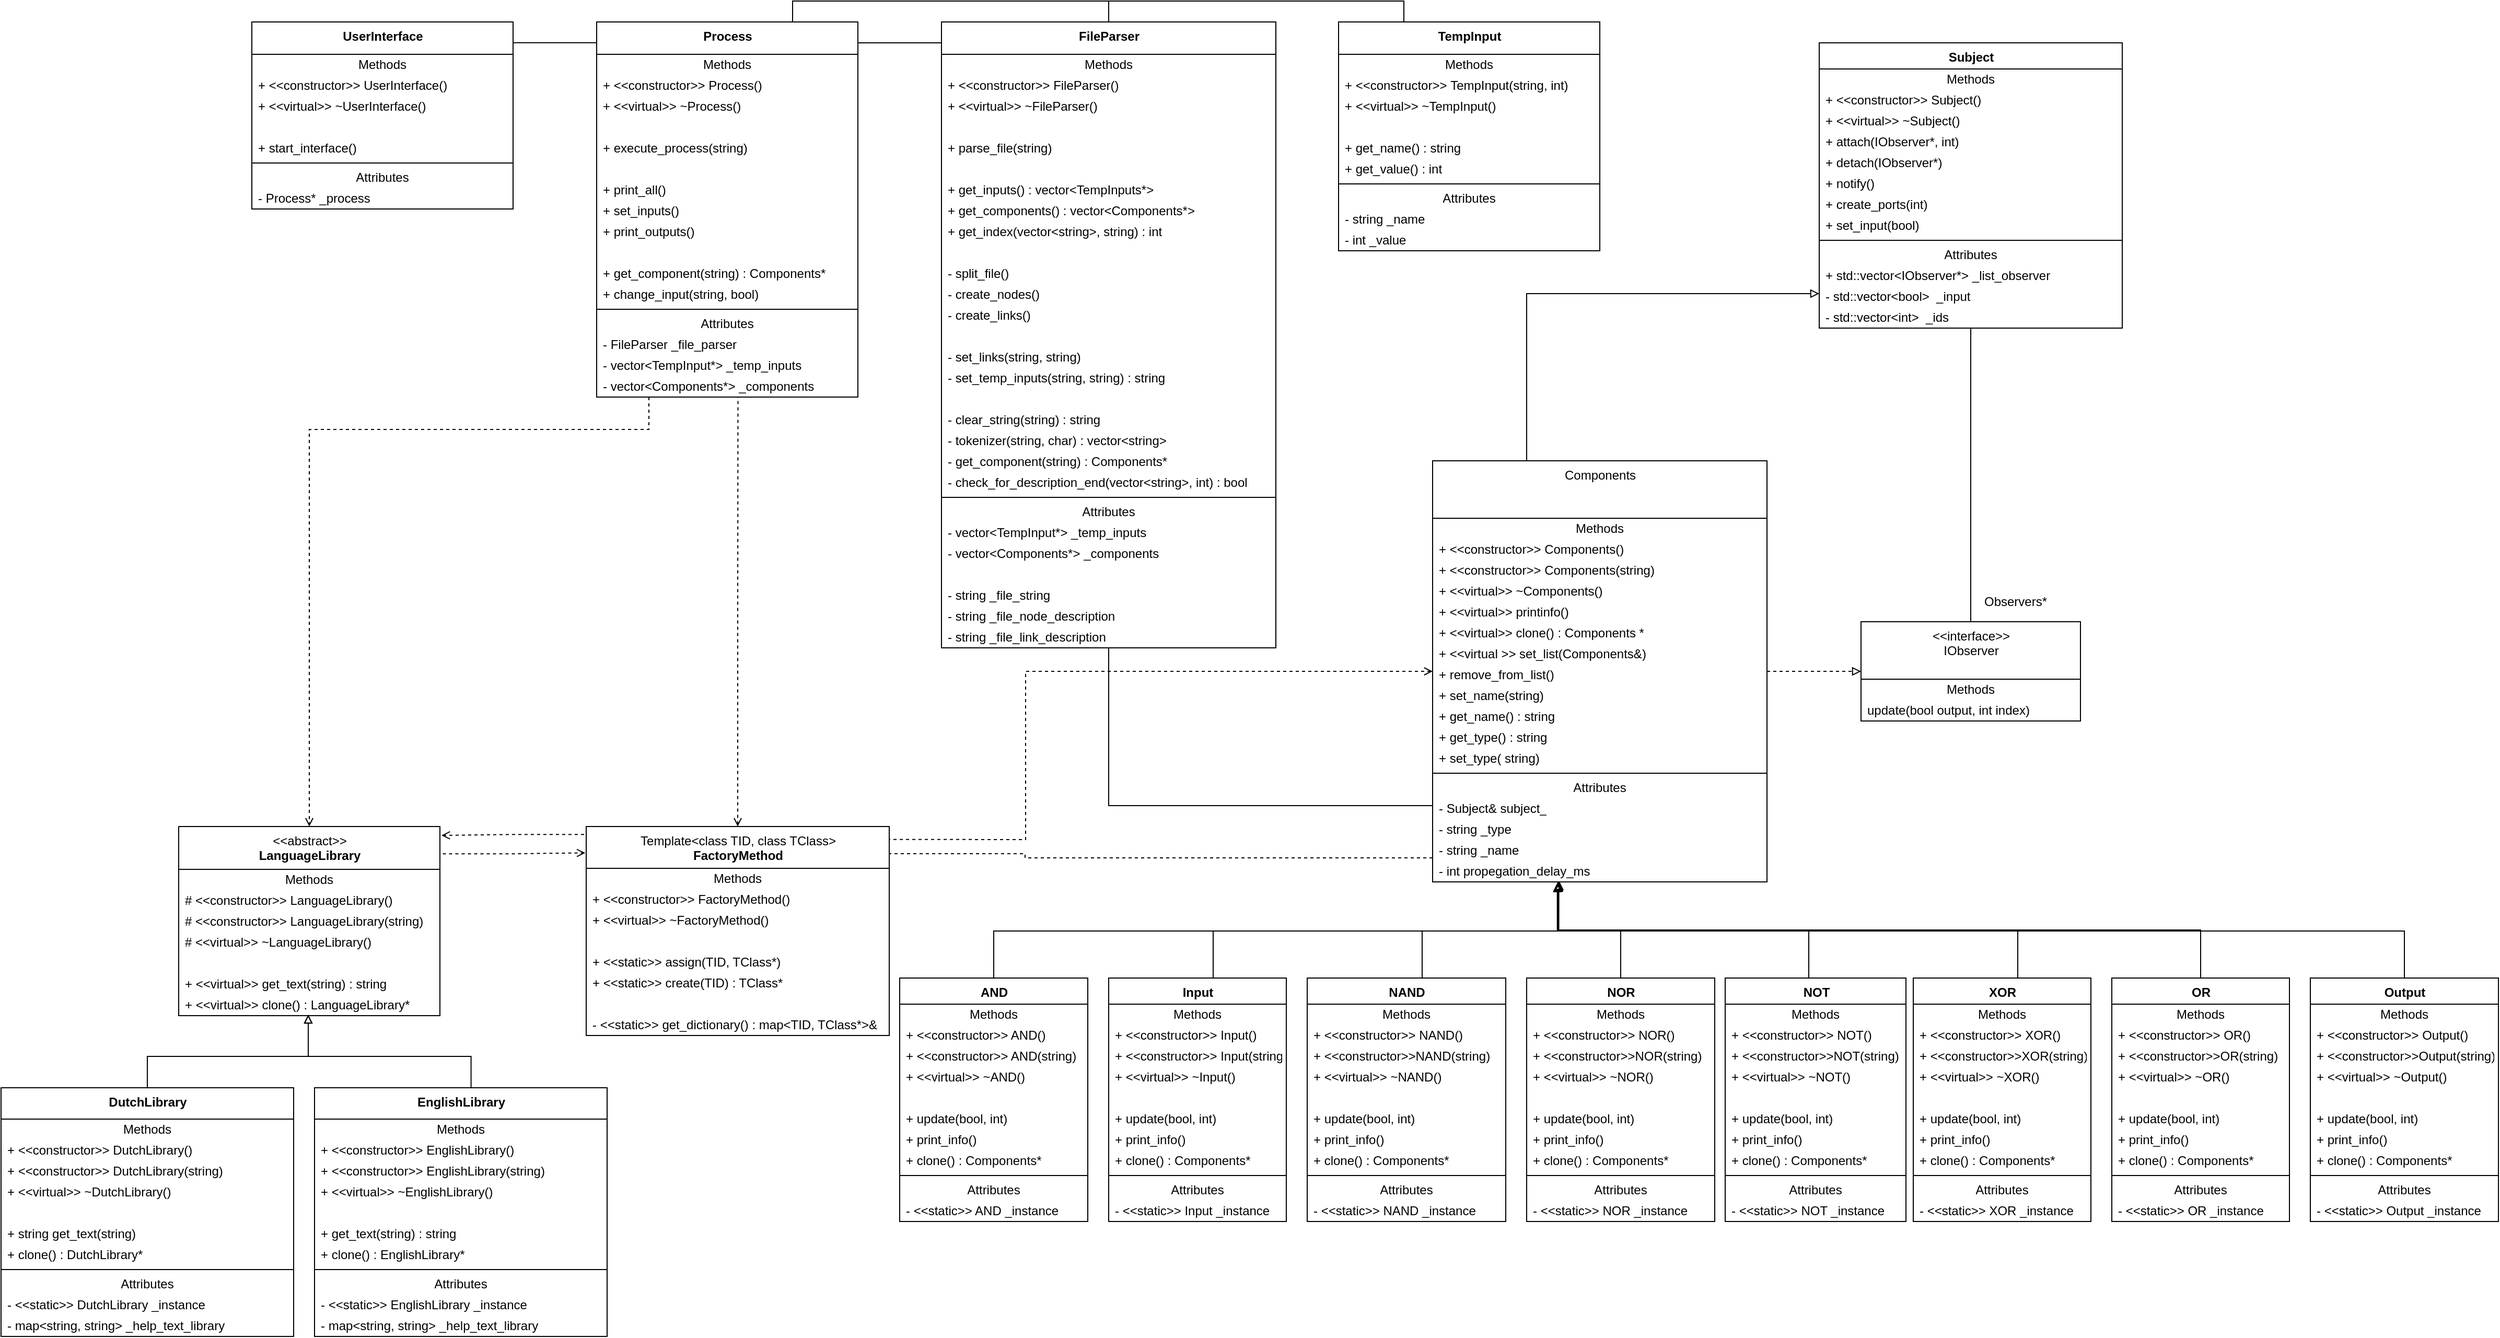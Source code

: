 <mxfile version="19.0.0" type="device"><diagram id="V00c8k1HvC6yKaxi_Q6o" name="Page-1"><mxGraphModel dx="3160" dy="1549" grid="1" gridSize="10" guides="1" tooltips="1" connect="1" arrows="1" fold="1" page="1" pageScale="1" pageWidth="827" pageHeight="1169" math="0" shadow="0"><root><mxCell id="0"/><mxCell id="1" parent="0"/><mxCell id="R0Foqd72I1ywGQlltZXG-59" style="edgeStyle=orthogonalEdgeStyle;rounded=0;orthogonalLoop=1;jettySize=auto;html=1;endArrow=block;endFill=0;" parent="1" source="orADmHEIw3Qqto4EnHQ2-28" edge="1" target="orADmHEIw3Qqto4EnHQ2-1"><mxGeometry relative="1" as="geometry"><Array as="points"><mxPoint x="1600" y="460"/></Array><mxPoint x="1500" y="900" as="targetPoint"/><mxPoint x="1600" y="930" as="sourcePoint"/></mxGeometry></mxCell><mxCell id="R0Foqd72I1ywGQlltZXG-60" style="edgeStyle=orthogonalEdgeStyle;rounded=0;orthogonalLoop=1;jettySize=auto;html=1;endArrow=block;endFill=0;dashed=1;" parent="1" source="orADmHEIw3Qqto4EnHQ2-28" target="orADmHEIw3Qqto4EnHQ2-20" edge="1"><mxGeometry relative="1" as="geometry"><mxPoint x="1770" y="1000" as="sourcePoint"/><mxPoint x="1930" y="730" as="targetPoint"/></mxGeometry></mxCell><mxCell id="R0Foqd72I1ywGQlltZXG-106" style="edgeStyle=orthogonalEdgeStyle;rounded=0;orthogonalLoop=1;jettySize=auto;html=1;dashed=1;endArrow=open;endFill=0;" parent="1" source="orADmHEIw3Qqto4EnHQ2-28" edge="1"><mxGeometry relative="1" as="geometry"><mxPoint x="730" y="996" as="targetPoint"/><mxPoint x="1360" y="980" as="sourcePoint"/><Array as="points"><mxPoint x="1120" y="1000"/><mxPoint x="1120" y="996"/></Array></mxGeometry></mxCell><mxCell id="R0Foqd72I1ywGQlltZXG-93" style="edgeStyle=orthogonalEdgeStyle;rounded=0;orthogonalLoop=1;jettySize=auto;html=1;exitX=0.5;exitY=0;exitDx=0;exitDy=0;entryX=0.377;entryY=1.007;entryDx=0;entryDy=0;endArrow=block;endFill=0;entryPerimeter=0;" parent="1" source="R0Foqd72I1ywGQlltZXG-189" target="orADmHEIw3Qqto4EnHQ2-47" edge="1"><mxGeometry relative="1" as="geometry"><mxPoint x="1100" y="1115" as="sourcePoint"/><Array as="points"><mxPoint x="1090" y="1070"/><mxPoint x="1631" y="1070"/></Array><mxPoint x="1620" y="1030" as="targetPoint"/></mxGeometry></mxCell><mxCell id="R0Foqd72I1ywGQlltZXG-95" style="edgeStyle=orthogonalEdgeStyle;rounded=0;orthogonalLoop=1;jettySize=auto;html=1;exitX=0.5;exitY=0;exitDx=0;exitDy=0;endArrow=block;endFill=0;entryX=0.376;entryY=0.994;entryDx=0;entryDy=0;entryPerimeter=0;" parent="1" source="orADmHEIw3Qqto4EnHQ2-52" target="orADmHEIw3Qqto4EnHQ2-47" edge="1"><mxGeometry relative="1" as="geometry"><Array as="points"><mxPoint x="1300" y="1070"/><mxPoint x="1630" y="1070"/></Array><mxPoint x="1250" y="1115" as="sourcePoint"/><mxPoint x="1620" y="1030" as="targetPoint"/></mxGeometry></mxCell><mxCell id="R0Foqd72I1ywGQlltZXG-105" style="edgeStyle=orthogonalEdgeStyle;rounded=0;orthogonalLoop=1;jettySize=auto;html=1;endArrow=open;endFill=0;dashed=1;" parent="1" target="orADmHEIw3Qqto4EnHQ2-28" edge="1"><mxGeometry relative="1" as="geometry"><mxPoint x="730" y="982" as="sourcePoint"/><mxPoint x="1430" y="950" as="targetPoint"/></mxGeometry></mxCell><mxCell id="R0Foqd72I1ywGQlltZXG-75" style="edgeStyle=orthogonalEdgeStyle;rounded=0;orthogonalLoop=1;jettySize=auto;html=1;endArrow=none;endFill=0;" parent="1" target="orADmHEIw3Qqto4EnHQ2-20" edge="1" source="orADmHEIw3Qqto4EnHQ2-1"><mxGeometry relative="1" as="geometry"><Array as="points"/><mxPoint x="1570" y="860" as="sourcePoint"/><mxPoint x="1860" y="700" as="targetPoint"/></mxGeometry></mxCell><mxCell id="R0Foqd72I1ywGQlltZXG-77" value="Observers*" style="text;html=1;strokeColor=none;fillColor=none;align=center;verticalAlign=middle;whiteSpace=wrap;rounded=0;" parent="1" vertex="1"><mxGeometry x="2038" y="740" width="60" height="30" as="geometry"/></mxCell><mxCell id="R0Foqd72I1ywGQlltZXG-98" style="edgeStyle=orthogonalEdgeStyle;rounded=0;orthogonalLoop=1;jettySize=auto;html=1;exitX=0.5;exitY=0;exitDx=0;exitDy=0;entryX=0.379;entryY=0.969;entryDx=0;entryDy=0;endArrow=block;endFill=0;entryPerimeter=0;" parent="1" source="orADmHEIw3Qqto4EnHQ2-64" target="orADmHEIw3Qqto4EnHQ2-47" edge="1"><mxGeometry relative="1" as="geometry"><Array as="points"><mxPoint x="1500" y="1070"/><mxPoint x="1630" y="1070"/><mxPoint x="1630" y="1030"/><mxPoint x="1631" y="1030"/></Array><mxPoint x="1620" y="1030" as="targetPoint"/></mxGeometry></mxCell><mxCell id="R0Foqd72I1ywGQlltZXG-100" style="edgeStyle=orthogonalEdgeStyle;rounded=0;orthogonalLoop=1;jettySize=auto;html=1;exitX=0.5;exitY=0;exitDx=0;exitDy=0;endArrow=block;endFill=0;" parent="1" source="orADmHEIw3Qqto4EnHQ2-76" target="orADmHEIw3Qqto4EnHQ2-47" edge="1"><mxGeometry relative="1" as="geometry"><Array as="points"><mxPoint x="1690" y="1070"/><mxPoint x="1630" y="1070"/></Array><mxPoint x="1630" y="1040" as="targetPoint"/></mxGeometry></mxCell><mxCell id="R0Foqd72I1ywGQlltZXG-103" style="edgeStyle=orthogonalEdgeStyle;rounded=0;orthogonalLoop=1;jettySize=auto;html=1;exitX=0.5;exitY=0;exitDx=0;exitDy=0;endArrow=block;endFill=0;entryX=0.377;entryY=1.006;entryDx=0;entryDy=0;entryPerimeter=0;" parent="1" source="orADmHEIw3Qqto4EnHQ2-88" target="orADmHEIw3Qqto4EnHQ2-47" edge="1"><mxGeometry relative="1" as="geometry"><Array as="points"><mxPoint x="1870" y="1115"/><mxPoint x="1870" y="1070"/><mxPoint x="1631" y="1070"/></Array><mxPoint x="1630" y="1030" as="targetPoint"/></mxGeometry></mxCell><mxCell id="R0Foqd72I1ywGQlltZXG-102" style="edgeStyle=orthogonalEdgeStyle;rounded=0;orthogonalLoop=1;jettySize=auto;html=1;exitX=0.5;exitY=0;exitDx=0;exitDy=0;endArrow=block;endFill=0;" parent="1" source="orADmHEIw3Qqto4EnHQ2-100" target="orADmHEIw3Qqto4EnHQ2-28" edge="1"><mxGeometry relative="1" as="geometry"><Array as="points"><mxPoint x="2070" y="1115"/><mxPoint x="2070" y="1070"/><mxPoint x="1630" y="1070"/></Array><mxPoint x="1620" y="1030" as="targetPoint"/></mxGeometry></mxCell><mxCell id="R0Foqd72I1ywGQlltZXG-142" style="edgeStyle=orthogonalEdgeStyle;rounded=0;orthogonalLoop=1;jettySize=auto;html=1;exitX=-0.007;exitY=0.038;exitDx=0;exitDy=0;entryX=1.006;entryY=0.047;entryDx=0;entryDy=0;entryPerimeter=0;dashed=1;endArrow=open;endFill=0;exitPerimeter=0;" parent="1" source="R0Foqd72I1ywGQlltZXG-107" target="R0Foqd72I1ywGQlltZXG-123" edge="1"><mxGeometry relative="1" as="geometry"/></mxCell><mxCell id="R0Foqd72I1ywGQlltZXG-286" style="edgeStyle=orthogonalEdgeStyle;rounded=0;orthogonalLoop=1;jettySize=auto;html=1;entryX=0.541;entryY=1.008;entryDx=0;entryDy=0;entryPerimeter=0;endArrow=none;endFill=0;dashed=1;startArrow=open;startFill=0;" parent="1" source="R0Foqd72I1ywGQlltZXG-107" target="R0Foqd72I1ywGQlltZXG-237" edge="1"><mxGeometry relative="1" as="geometry"/></mxCell><mxCell id="R0Foqd72I1ywGQlltZXG-107" value="Template&amp;lt;class TID, class TClass&amp;gt;&lt;br&gt;&lt;b&gt;FactoryMethod&lt;/b&gt;" style="swimlane;fontStyle=0;align=center;verticalAlign=top;childLayout=stackLayout;horizontal=1;startSize=40;horizontalStack=0;resizeParent=1;resizeParentMax=0;resizeLast=0;collapsible=0;marginBottom=0;html=1;" parent="1" vertex="1"><mxGeometry x="700" y="970" width="290" height="200" as="geometry"/></mxCell><mxCell id="R0Foqd72I1ywGQlltZXG-108" value="Methods" style="text;html=1;strokeColor=none;fillColor=none;align=center;verticalAlign=middle;spacingLeft=4;spacingRight=4;overflow=hidden;rotatable=0;points=[[0,0.5],[1,0.5]];portConstraint=eastwest;" parent="R0Foqd72I1ywGQlltZXG-107" vertex="1"><mxGeometry y="40" width="290" height="20" as="geometry"/></mxCell><mxCell id="R0Foqd72I1ywGQlltZXG-109" value="+ &amp;lt;&amp;lt;constructor&amp;gt;&amp;gt; FactoryMethod()" style="text;html=1;strokeColor=none;fillColor=none;align=left;verticalAlign=middle;spacingLeft=4;spacingRight=4;overflow=hidden;rotatable=0;points=[[0,0.5],[1,0.5]];portConstraint=eastwest;" parent="R0Foqd72I1ywGQlltZXG-107" vertex="1"><mxGeometry y="60" width="290" height="20" as="geometry"/></mxCell><mxCell id="R0Foqd72I1ywGQlltZXG-138" value="+ &amp;lt;&amp;lt;virtual&amp;gt;&amp;gt; ~FactoryMethod()" style="text;html=1;strokeColor=none;fillColor=none;align=left;verticalAlign=middle;spacingLeft=4;spacingRight=4;overflow=hidden;rotatable=0;points=[[0,0.5],[1,0.5]];portConstraint=eastwest;" parent="R0Foqd72I1ywGQlltZXG-107" vertex="1"><mxGeometry y="80" width="290" height="20" as="geometry"/></mxCell><mxCell id="R0Foqd72I1ywGQlltZXG-139" value="&amp;nbsp;" style="text;html=1;strokeColor=none;fillColor=none;align=left;verticalAlign=middle;spacingLeft=4;spacingRight=4;overflow=hidden;rotatable=0;points=[[0,0.5],[1,0.5]];portConstraint=eastwest;" parent="R0Foqd72I1ywGQlltZXG-107" vertex="1"><mxGeometry y="100" width="290" height="20" as="geometry"/></mxCell><mxCell id="R0Foqd72I1ywGQlltZXG-140" value="+ &amp;lt;&amp;lt;static&amp;gt;&amp;gt; assign(TID, TClass*)" style="text;html=1;strokeColor=none;fillColor=none;align=left;verticalAlign=middle;spacingLeft=4;spacingRight=4;overflow=hidden;rotatable=0;points=[[0,0.5],[1,0.5]];portConstraint=eastwest;" parent="R0Foqd72I1ywGQlltZXG-107" vertex="1"><mxGeometry y="120" width="290" height="20" as="geometry"/></mxCell><mxCell id="R0Foqd72I1ywGQlltZXG-141" value="+ &amp;lt;&amp;lt;static&amp;gt;&amp;gt; create(TID) : TClass*" style="text;html=1;strokeColor=none;fillColor=none;align=left;verticalAlign=middle;spacingLeft=4;spacingRight=4;overflow=hidden;rotatable=0;points=[[0,0.5],[1,0.5]];portConstraint=eastwest;" parent="R0Foqd72I1ywGQlltZXG-107" vertex="1"><mxGeometry y="140" width="290" height="20" as="geometry"/></mxCell><mxCell id="R0Foqd72I1ywGQlltZXG-174" value="&amp;nbsp;" style="text;html=1;strokeColor=none;fillColor=none;align=left;verticalAlign=middle;spacingLeft=4;spacingRight=4;overflow=hidden;rotatable=0;points=[[0,0.5],[1,0.5]];portConstraint=eastwest;" parent="R0Foqd72I1ywGQlltZXG-107" vertex="1"><mxGeometry y="160" width="290" height="20" as="geometry"/></mxCell><mxCell id="R0Foqd72I1ywGQlltZXG-114" value="- &amp;lt;&amp;lt;static&amp;gt;&amp;gt; get_dictionary() : map&amp;lt;TID, TClass*&amp;gt;&amp;amp;" style="text;html=1;strokeColor=none;fillColor=none;align=left;verticalAlign=middle;spacingLeft=4;spacingRight=4;overflow=hidden;rotatable=0;points=[[0,0.5],[1,0.5]];portConstraint=eastwest;" parent="R0Foqd72I1ywGQlltZXG-107" vertex="1"><mxGeometry y="180" width="290" height="20" as="geometry"/></mxCell><mxCell id="R0Foqd72I1ywGQlltZXG-123" value="&amp;lt;&amp;lt;abstract&amp;gt;&amp;gt;&lt;br&gt;&lt;b&gt;LanguageLibrary&lt;/b&gt;" style="swimlane;fontStyle=0;align=center;verticalAlign=top;childLayout=stackLayout;horizontal=1;startSize=41;horizontalStack=0;resizeParent=1;resizeParentMax=0;resizeLast=0;collapsible=0;marginBottom=0;html=1;" parent="1" vertex="1"><mxGeometry x="310" y="970" width="250" height="181" as="geometry"/></mxCell><mxCell id="R0Foqd72I1ywGQlltZXG-124" value="Methods" style="text;html=1;strokeColor=none;fillColor=none;align=center;verticalAlign=middle;spacingLeft=4;spacingRight=4;overflow=hidden;rotatable=0;points=[[0,0.5],[1,0.5]];portConstraint=eastwest;" parent="R0Foqd72I1ywGQlltZXG-123" vertex="1"><mxGeometry y="41" width="250" height="20" as="geometry"/></mxCell><mxCell id="R0Foqd72I1ywGQlltZXG-125" value="# &amp;lt;&amp;lt;constructor&amp;gt;&amp;gt; LanguageLibrary()" style="text;html=1;strokeColor=none;fillColor=none;align=left;verticalAlign=middle;spacingLeft=4;spacingRight=4;overflow=hidden;rotatable=0;points=[[0,0.5],[1,0.5]];portConstraint=eastwest;" parent="R0Foqd72I1ywGQlltZXG-123" vertex="1"><mxGeometry y="61" width="250" height="20" as="geometry"/></mxCell><mxCell id="R0Foqd72I1ywGQlltZXG-132" value="# &amp;lt;&amp;lt;constructor&amp;gt;&amp;gt; LanguageLibrary(string)" style="text;html=1;strokeColor=none;fillColor=none;align=left;verticalAlign=middle;spacingLeft=4;spacingRight=4;overflow=hidden;rotatable=0;points=[[0,0.5],[1,0.5]];portConstraint=eastwest;" parent="R0Foqd72I1ywGQlltZXG-123" vertex="1"><mxGeometry y="81" width="250" height="20" as="geometry"/></mxCell><mxCell id="R0Foqd72I1ywGQlltZXG-133" value="# &amp;lt;&amp;lt;virtual&amp;gt;&amp;gt; ~LanguageLibrary()" style="text;html=1;strokeColor=none;fillColor=none;align=left;verticalAlign=middle;spacingLeft=4;spacingRight=4;overflow=hidden;rotatable=0;points=[[0,0.5],[1,0.5]];portConstraint=eastwest;" parent="R0Foqd72I1ywGQlltZXG-123" vertex="1"><mxGeometry y="101" width="250" height="20" as="geometry"/></mxCell><mxCell id="R0Foqd72I1ywGQlltZXG-135" value="&amp;nbsp;" style="text;html=1;strokeColor=none;fillColor=none;align=left;verticalAlign=middle;spacingLeft=4;spacingRight=4;overflow=hidden;rotatable=0;points=[[0,0.5],[1,0.5]];portConstraint=eastwest;" parent="R0Foqd72I1ywGQlltZXG-123" vertex="1"><mxGeometry y="121" width="250" height="20" as="geometry"/></mxCell><mxCell id="R0Foqd72I1ywGQlltZXG-136" value="+ &amp;lt;&amp;lt;virtual&amp;gt;&amp;gt; get_text(string) : string&amp;nbsp;" style="text;html=1;strokeColor=none;fillColor=none;align=left;verticalAlign=middle;spacingLeft=4;spacingRight=4;overflow=hidden;rotatable=0;points=[[0,0.5],[1,0.5]];portConstraint=eastwest;" parent="R0Foqd72I1ywGQlltZXG-123" vertex="1"><mxGeometry y="141" width="250" height="20" as="geometry"/></mxCell><mxCell id="R0Foqd72I1ywGQlltZXG-137" value="+ &amp;lt;&amp;lt;virtual&amp;gt;&amp;gt; clone() :&amp;nbsp;LanguageLibrary*" style="text;html=1;strokeColor=none;fillColor=none;align=left;verticalAlign=middle;spacingLeft=4;spacingRight=4;overflow=hidden;rotatable=0;points=[[0,0.5],[1,0.5]];portConstraint=eastwest;" parent="R0Foqd72I1ywGQlltZXG-123" vertex="1"><mxGeometry y="161" width="250" height="20" as="geometry"/></mxCell><mxCell id="R0Foqd72I1ywGQlltZXG-143" style="edgeStyle=orthogonalEdgeStyle;rounded=0;orthogonalLoop=1;jettySize=auto;html=1;entryX=-0.003;entryY=0.126;entryDx=0;entryDy=0;entryPerimeter=0;dashed=1;endArrow=open;endFill=0;exitX=1.011;exitY=0.144;exitDx=0;exitDy=0;exitPerimeter=0;" parent="1" source="R0Foqd72I1ywGQlltZXG-123" target="R0Foqd72I1ywGQlltZXG-107" edge="1"><mxGeometry relative="1" as="geometry"><mxPoint x="590" y="996" as="sourcePoint"/></mxGeometry></mxCell><mxCell id="R0Foqd72I1ywGQlltZXG-152" style="edgeStyle=orthogonalEdgeStyle;rounded=0;orthogonalLoop=1;jettySize=auto;html=1;endArrow=block;endFill=0;" parent="1" source="R0Foqd72I1ywGQlltZXG-144" edge="1"><mxGeometry relative="1" as="geometry"><mxPoint x="434" y="1150" as="targetPoint"/><Array as="points"><mxPoint x="280" y="1190"/><mxPoint x="434" y="1190"/></Array></mxGeometry></mxCell><mxCell id="R0Foqd72I1ywGQlltZXG-144" value="&lt;b&gt;DutchLibrary&lt;/b&gt;" style="swimlane;fontStyle=0;align=center;verticalAlign=top;childLayout=stackLayout;horizontal=1;startSize=30;horizontalStack=0;resizeParent=1;resizeParentMax=0;resizeLast=0;collapsible=0;marginBottom=0;html=1;" parent="1" vertex="1"><mxGeometry x="140" y="1220" width="280" height="238" as="geometry"/></mxCell><mxCell id="R0Foqd72I1ywGQlltZXG-145" value="Methods" style="text;html=1;strokeColor=none;fillColor=none;align=center;verticalAlign=middle;spacingLeft=4;spacingRight=4;overflow=hidden;rotatable=0;points=[[0,0.5],[1,0.5]];portConstraint=eastwest;" parent="R0Foqd72I1ywGQlltZXG-144" vertex="1"><mxGeometry y="30" width="280" height="20" as="geometry"/></mxCell><mxCell id="R0Foqd72I1ywGQlltZXG-146" value="+ &amp;lt;&amp;lt;constructor&amp;gt;&amp;gt; DutchLibrary()" style="text;html=1;strokeColor=none;fillColor=none;align=left;verticalAlign=middle;spacingLeft=4;spacingRight=4;overflow=hidden;rotatable=0;points=[[0,0.5],[1,0.5]];portConstraint=eastwest;" parent="R0Foqd72I1ywGQlltZXG-144" vertex="1"><mxGeometry y="50" width="280" height="20" as="geometry"/></mxCell><mxCell id="R0Foqd72I1ywGQlltZXG-147" value="+ &amp;lt;&amp;lt;constructor&amp;gt;&amp;gt; DutchLibrary(string)" style="text;html=1;strokeColor=none;fillColor=none;align=left;verticalAlign=middle;spacingLeft=4;spacingRight=4;overflow=hidden;rotatable=0;points=[[0,0.5],[1,0.5]];portConstraint=eastwest;" parent="R0Foqd72I1ywGQlltZXG-144" vertex="1"><mxGeometry y="70" width="280" height="20" as="geometry"/></mxCell><mxCell id="R0Foqd72I1ywGQlltZXG-148" value="+ &amp;lt;&amp;lt;virtual&amp;gt;&amp;gt; ~DutchLibrary()" style="text;html=1;strokeColor=none;fillColor=none;align=left;verticalAlign=middle;spacingLeft=4;spacingRight=4;overflow=hidden;rotatable=0;points=[[0,0.5],[1,0.5]];portConstraint=eastwest;" parent="R0Foqd72I1ywGQlltZXG-144" vertex="1"><mxGeometry y="90" width="280" height="20" as="geometry"/></mxCell><mxCell id="R0Foqd72I1ywGQlltZXG-149" value="&amp;nbsp;" style="text;html=1;strokeColor=none;fillColor=none;align=left;verticalAlign=middle;spacingLeft=4;spacingRight=4;overflow=hidden;rotatable=0;points=[[0,0.5],[1,0.5]];portConstraint=eastwest;" parent="R0Foqd72I1ywGQlltZXG-144" vertex="1"><mxGeometry y="110" width="280" height="20" as="geometry"/></mxCell><mxCell id="R0Foqd72I1ywGQlltZXG-150" value="+ string get_text(string)" style="text;html=1;strokeColor=none;fillColor=none;align=left;verticalAlign=middle;spacingLeft=4;spacingRight=4;overflow=hidden;rotatable=0;points=[[0,0.5],[1,0.5]];portConstraint=eastwest;" parent="R0Foqd72I1ywGQlltZXG-144" vertex="1"><mxGeometry y="130" width="280" height="20" as="geometry"/></mxCell><mxCell id="R0Foqd72I1ywGQlltZXG-151" value="+ clone() : DutchLibrary*&amp;nbsp;" style="text;html=1;strokeColor=none;fillColor=none;align=left;verticalAlign=middle;spacingLeft=4;spacingRight=4;overflow=hidden;rotatable=0;points=[[0,0.5],[1,0.5]];portConstraint=eastwest;" parent="R0Foqd72I1ywGQlltZXG-144" vertex="1"><mxGeometry y="150" width="280" height="20" as="geometry"/></mxCell><mxCell id="R0Foqd72I1ywGQlltZXG-171" value="" style="line;strokeWidth=1;fillColor=none;align=left;verticalAlign=middle;spacingTop=-1;spacingLeft=3;spacingRight=3;rotatable=0;labelPosition=right;points=[];portConstraint=eastwest;" parent="R0Foqd72I1ywGQlltZXG-144" vertex="1"><mxGeometry y="170" width="280" height="8" as="geometry"/></mxCell><mxCell id="R0Foqd72I1ywGQlltZXG-173" value="Attributes" style="text;html=1;strokeColor=none;fillColor=none;align=center;verticalAlign=middle;spacingLeft=4;spacingRight=4;overflow=hidden;rotatable=0;points=[[0,0.5],[1,0.5]];portConstraint=eastwest;" parent="R0Foqd72I1ywGQlltZXG-144" vertex="1"><mxGeometry y="178" width="280" height="20" as="geometry"/></mxCell><mxCell id="R0Foqd72I1ywGQlltZXG-172" value="- &amp;lt;&amp;lt;static&amp;gt;&amp;gt; DutchLibrary _instance" style="text;html=1;strokeColor=none;fillColor=none;align=left;verticalAlign=middle;spacingLeft=4;spacingRight=4;overflow=hidden;rotatable=0;points=[[0,0.5],[1,0.5]];portConstraint=eastwest;" parent="R0Foqd72I1ywGQlltZXG-144" vertex="1"><mxGeometry y="198" width="280" height="20" as="geometry"/></mxCell><mxCell id="R0Foqd72I1ywGQlltZXG-175" value="- map&amp;lt;string, string&amp;gt; _help_text_library" style="text;html=1;strokeColor=none;fillColor=none;align=left;verticalAlign=middle;spacingLeft=4;spacingRight=4;overflow=hidden;rotatable=0;points=[[0,0.5],[1,0.5]];portConstraint=eastwest;" parent="R0Foqd72I1ywGQlltZXG-144" vertex="1"><mxGeometry y="218" width="280" height="20" as="geometry"/></mxCell><mxCell id="R0Foqd72I1ywGQlltZXG-170" style="edgeStyle=orthogonalEdgeStyle;rounded=0;orthogonalLoop=1;jettySize=auto;html=1;endArrow=block;endFill=0;exitX=0.535;exitY=0;exitDx=0;exitDy=0;exitPerimeter=0;" parent="1" source="R0Foqd72I1ywGQlltZXG-176" edge="1"><mxGeometry relative="1" as="geometry"><mxPoint x="575.034" y="1220.0" as="sourcePoint"/><mxPoint x="434" y="1150" as="targetPoint"/><Array as="points"><mxPoint x="590" y="1190"/><mxPoint x="434" y="1190"/></Array></mxGeometry></mxCell><mxCell id="R0Foqd72I1ywGQlltZXG-176" value="&lt;b&gt;EnglishLibrary&lt;/b&gt;" style="swimlane;fontStyle=0;align=center;verticalAlign=top;childLayout=stackLayout;horizontal=1;startSize=30;horizontalStack=0;resizeParent=1;resizeParentMax=0;resizeLast=0;collapsible=0;marginBottom=0;html=1;" parent="1" vertex="1"><mxGeometry x="440" y="1220" width="280" height="238" as="geometry"/></mxCell><mxCell id="R0Foqd72I1ywGQlltZXG-177" value="Methods" style="text;html=1;strokeColor=none;fillColor=none;align=center;verticalAlign=middle;spacingLeft=4;spacingRight=4;overflow=hidden;rotatable=0;points=[[0,0.5],[1,0.5]];portConstraint=eastwest;" parent="R0Foqd72I1ywGQlltZXG-176" vertex="1"><mxGeometry y="30" width="280" height="20" as="geometry"/></mxCell><mxCell id="R0Foqd72I1ywGQlltZXG-178" value="+ &amp;lt;&amp;lt;constructor&amp;gt;&amp;gt;&amp;nbsp;&lt;span style=&quot;text-align: center;&quot;&gt;EnglishLibrary&lt;/span&gt;()" style="text;html=1;strokeColor=none;fillColor=none;align=left;verticalAlign=middle;spacingLeft=4;spacingRight=4;overflow=hidden;rotatable=0;points=[[0,0.5],[1,0.5]];portConstraint=eastwest;" parent="R0Foqd72I1ywGQlltZXG-176" vertex="1"><mxGeometry y="50" width="280" height="20" as="geometry"/></mxCell><mxCell id="R0Foqd72I1ywGQlltZXG-179" value="+ &amp;lt;&amp;lt;constructor&amp;gt;&amp;gt;&amp;nbsp;&lt;span style=&quot;text-align: center;&quot;&gt;EnglishLibrary&lt;/span&gt;(string)" style="text;html=1;strokeColor=none;fillColor=none;align=left;verticalAlign=middle;spacingLeft=4;spacingRight=4;overflow=hidden;rotatable=0;points=[[0,0.5],[1,0.5]];portConstraint=eastwest;" parent="R0Foqd72I1ywGQlltZXG-176" vertex="1"><mxGeometry y="70" width="280" height="20" as="geometry"/></mxCell><mxCell id="R0Foqd72I1ywGQlltZXG-180" value="+ &amp;lt;&amp;lt;virtual&amp;gt;&amp;gt; ~&lt;span style=&quot;text-align: center;&quot;&gt;EnglishLibrary&lt;/span&gt;()" style="text;html=1;strokeColor=none;fillColor=none;align=left;verticalAlign=middle;spacingLeft=4;spacingRight=4;overflow=hidden;rotatable=0;points=[[0,0.5],[1,0.5]];portConstraint=eastwest;" parent="R0Foqd72I1ywGQlltZXG-176" vertex="1"><mxGeometry y="90" width="280" height="20" as="geometry"/></mxCell><mxCell id="R0Foqd72I1ywGQlltZXG-181" value="&amp;nbsp;" style="text;html=1;strokeColor=none;fillColor=none;align=left;verticalAlign=middle;spacingLeft=4;spacingRight=4;overflow=hidden;rotatable=0;points=[[0,0.5],[1,0.5]];portConstraint=eastwest;" parent="R0Foqd72I1ywGQlltZXG-176" vertex="1"><mxGeometry y="110" width="280" height="20" as="geometry"/></mxCell><mxCell id="R0Foqd72I1ywGQlltZXG-182" value="+ get_text(string) : string&amp;nbsp;" style="text;html=1;strokeColor=none;fillColor=none;align=left;verticalAlign=middle;spacingLeft=4;spacingRight=4;overflow=hidden;rotatable=0;points=[[0,0.5],[1,0.5]];portConstraint=eastwest;" parent="R0Foqd72I1ywGQlltZXG-176" vertex="1"><mxGeometry y="130" width="280" height="20" as="geometry"/></mxCell><mxCell id="R0Foqd72I1ywGQlltZXG-183" value="+&amp;nbsp;clone() :&amp;nbsp;&lt;span style=&quot;text-align: center;&quot;&gt;EnglishLibrary&lt;/span&gt;*&amp;nbsp;" style="text;html=1;strokeColor=none;fillColor=none;align=left;verticalAlign=middle;spacingLeft=4;spacingRight=4;overflow=hidden;rotatable=0;points=[[0,0.5],[1,0.5]];portConstraint=eastwest;" parent="R0Foqd72I1ywGQlltZXG-176" vertex="1"><mxGeometry y="150" width="280" height="20" as="geometry"/></mxCell><mxCell id="R0Foqd72I1ywGQlltZXG-184" value="" style="line;strokeWidth=1;fillColor=none;align=left;verticalAlign=middle;spacingTop=-1;spacingLeft=3;spacingRight=3;rotatable=0;labelPosition=right;points=[];portConstraint=eastwest;" parent="R0Foqd72I1ywGQlltZXG-176" vertex="1"><mxGeometry y="170" width="280" height="8" as="geometry"/></mxCell><mxCell id="R0Foqd72I1ywGQlltZXG-185" value="Attributes" style="text;html=1;strokeColor=none;fillColor=none;align=center;verticalAlign=middle;spacingLeft=4;spacingRight=4;overflow=hidden;rotatable=0;points=[[0,0.5],[1,0.5]];portConstraint=eastwest;" parent="R0Foqd72I1ywGQlltZXG-176" vertex="1"><mxGeometry y="178" width="280" height="20" as="geometry"/></mxCell><mxCell id="R0Foqd72I1ywGQlltZXG-186" value="- &amp;lt;&amp;lt;static&amp;gt;&amp;gt;&amp;nbsp;&lt;span style=&quot;text-align: center;&quot;&gt;EnglishLibrary&amp;nbsp;&lt;/span&gt;_instance" style="text;html=1;strokeColor=none;fillColor=none;align=left;verticalAlign=middle;spacingLeft=4;spacingRight=4;overflow=hidden;rotatable=0;points=[[0,0.5],[1,0.5]];portConstraint=eastwest;" parent="R0Foqd72I1ywGQlltZXG-176" vertex="1"><mxGeometry y="198" width="280" height="20" as="geometry"/></mxCell><mxCell id="R0Foqd72I1ywGQlltZXG-187" value="- map&amp;lt;string, string&amp;gt; _help_text_library" style="text;html=1;strokeColor=none;fillColor=none;align=left;verticalAlign=middle;spacingLeft=4;spacingRight=4;overflow=hidden;rotatable=0;points=[[0,0.5],[1,0.5]];portConstraint=eastwest;" parent="R0Foqd72I1ywGQlltZXG-176" vertex="1"><mxGeometry y="218" width="280" height="20" as="geometry"/></mxCell><mxCell id="R0Foqd72I1ywGQlltZXG-189" value="&lt;b&gt;AND&lt;/b&gt;" style="swimlane;fontStyle=0;align=center;verticalAlign=top;childLayout=stackLayout;horizontal=1;startSize=25;horizontalStack=0;resizeParent=1;resizeParentMax=0;resizeLast=0;collapsible=0;marginBottom=0;html=1;" parent="1" vertex="1"><mxGeometry x="1000" y="1115" width="180" height="233" as="geometry"/></mxCell><mxCell id="R0Foqd72I1ywGQlltZXG-190" value="Methods" style="text;html=1;strokeColor=none;fillColor=none;align=center;verticalAlign=middle;spacingLeft=4;spacingRight=4;overflow=hidden;rotatable=0;points=[[0,0.5],[1,0.5]];portConstraint=eastwest;" parent="R0Foqd72I1ywGQlltZXG-189" vertex="1"><mxGeometry y="25" width="180" height="20" as="geometry"/></mxCell><mxCell id="R0Foqd72I1ywGQlltZXG-191" value="+ &amp;lt;&amp;lt;constructor&amp;gt;&amp;gt; AND()" style="text;html=1;strokeColor=none;fillColor=none;align=left;verticalAlign=middle;spacingLeft=4;spacingRight=4;overflow=hidden;rotatable=0;points=[[0,0.5],[1,0.5]];portConstraint=eastwest;" parent="R0Foqd72I1ywGQlltZXG-189" vertex="1"><mxGeometry y="45" width="180" height="20" as="geometry"/></mxCell><mxCell id="R0Foqd72I1ywGQlltZXG-197" value="+ &amp;lt;&amp;lt;constructor&amp;gt;&amp;gt; AND(string)" style="text;html=1;strokeColor=none;fillColor=none;align=left;verticalAlign=middle;spacingLeft=4;spacingRight=4;overflow=hidden;rotatable=0;points=[[0,0.5],[1,0.5]];portConstraint=eastwest;" parent="R0Foqd72I1ywGQlltZXG-189" vertex="1"><mxGeometry y="65" width="180" height="20" as="geometry"/></mxCell><mxCell id="R0Foqd72I1ywGQlltZXG-205" value="+ &amp;lt;&amp;lt;virtual&amp;gt;&amp;gt; ~AND()" style="text;html=1;strokeColor=none;fillColor=none;align=left;verticalAlign=middle;spacingLeft=4;spacingRight=4;overflow=hidden;rotatable=0;points=[[0,0.5],[1,0.5]];portConstraint=eastwest;" parent="R0Foqd72I1ywGQlltZXG-189" vertex="1"><mxGeometry y="85" width="180" height="20" as="geometry"/></mxCell><mxCell id="R0Foqd72I1ywGQlltZXG-198" value="&amp;nbsp;" style="text;html=1;strokeColor=none;fillColor=none;align=left;verticalAlign=middle;spacingLeft=4;spacingRight=4;overflow=hidden;rotatable=0;points=[[0,0.5],[1,0.5]];portConstraint=eastwest;" parent="R0Foqd72I1ywGQlltZXG-189" vertex="1"><mxGeometry y="105" width="180" height="20" as="geometry"/></mxCell><mxCell id="R0Foqd72I1ywGQlltZXG-199" value="+ update(bool, int)" style="text;html=1;strokeColor=none;fillColor=none;align=left;verticalAlign=middle;spacingLeft=4;spacingRight=4;overflow=hidden;rotatable=0;points=[[0,0.5],[1,0.5]];portConstraint=eastwest;" parent="R0Foqd72I1ywGQlltZXG-189" vertex="1"><mxGeometry y="125" width="180" height="20" as="geometry"/></mxCell><mxCell id="R0Foqd72I1ywGQlltZXG-200" value="+ print_info()" style="text;html=1;strokeColor=none;fillColor=none;align=left;verticalAlign=middle;spacingLeft=4;spacingRight=4;overflow=hidden;rotatable=0;points=[[0,0.5],[1,0.5]];portConstraint=eastwest;" parent="R0Foqd72I1ywGQlltZXG-189" vertex="1"><mxGeometry y="145" width="180" height="20" as="geometry"/></mxCell><mxCell id="R0Foqd72I1ywGQlltZXG-201" value="+ clone() : Components*" style="text;html=1;strokeColor=none;fillColor=none;align=left;verticalAlign=middle;spacingLeft=4;spacingRight=4;overflow=hidden;rotatable=0;points=[[0,0.5],[1,0.5]];portConstraint=eastwest;" parent="R0Foqd72I1ywGQlltZXG-189" vertex="1"><mxGeometry y="165" width="180" height="20" as="geometry"/></mxCell><mxCell id="R0Foqd72I1ywGQlltZXG-194" value="" style="line;strokeWidth=1;fillColor=none;align=left;verticalAlign=middle;spacingTop=-1;spacingLeft=3;spacingRight=3;rotatable=0;labelPosition=right;points=[];portConstraint=eastwest;" parent="R0Foqd72I1ywGQlltZXG-189" vertex="1"><mxGeometry y="185" width="180" height="8" as="geometry"/></mxCell><mxCell id="R0Foqd72I1ywGQlltZXG-195" value="Attributes" style="text;html=1;strokeColor=none;fillColor=none;align=center;verticalAlign=middle;spacingLeft=4;spacingRight=4;overflow=hidden;rotatable=0;points=[[0,0.5],[1,0.5]];portConstraint=eastwest;" parent="R0Foqd72I1ywGQlltZXG-189" vertex="1"><mxGeometry y="193" width="180" height="20" as="geometry"/></mxCell><mxCell id="R0Foqd72I1ywGQlltZXG-196" value="- &amp;lt;&amp;lt;static&amp;gt;&amp;gt; AND _instance" style="text;html=1;strokeColor=none;fillColor=none;align=left;verticalAlign=middle;spacingLeft=4;spacingRight=4;overflow=hidden;rotatable=0;points=[[0,0.5],[1,0.5]];portConstraint=eastwest;" parent="R0Foqd72I1ywGQlltZXG-189" vertex="1"><mxGeometry y="213" width="180" height="20" as="geometry"/></mxCell><mxCell id="R0Foqd72I1ywGQlltZXG-235" style="edgeStyle=orthogonalEdgeStyle;rounded=0;orthogonalLoop=1;jettySize=auto;html=1;exitX=0.998;exitY=0.111;exitDx=0;exitDy=0;entryX=0.001;entryY=0.063;entryDx=0;entryDy=0;entryPerimeter=0;endArrow=none;endFill=0;exitPerimeter=0;" parent="1" source="R0Foqd72I1ywGQlltZXG-206" target="R0Foqd72I1ywGQlltZXG-217" edge="1"><mxGeometry relative="1" as="geometry"><Array as="points"><mxPoint x="710" y="220"/></Array></mxGeometry></mxCell><mxCell id="R0Foqd72I1ywGQlltZXG-206" value="&lt;b&gt;UserInterface&lt;/b&gt;" style="swimlane;fontStyle=0;align=center;verticalAlign=top;childLayout=stackLayout;horizontal=1;startSize=31;horizontalStack=0;resizeParent=1;resizeParentMax=0;resizeLast=0;collapsible=0;marginBottom=0;html=1;" parent="1" vertex="1"><mxGeometry x="380" y="200" width="250" height="179" as="geometry"/></mxCell><mxCell id="R0Foqd72I1ywGQlltZXG-207" value="Methods" style="text;html=1;strokeColor=none;fillColor=none;align=center;verticalAlign=middle;spacingLeft=4;spacingRight=4;overflow=hidden;rotatable=0;points=[[0,0.5],[1,0.5]];portConstraint=eastwest;" parent="R0Foqd72I1ywGQlltZXG-206" vertex="1"><mxGeometry y="31" width="250" height="20" as="geometry"/></mxCell><mxCell id="R0Foqd72I1ywGQlltZXG-208" value="+ &amp;lt;&amp;lt;constructor&amp;gt;&amp;gt; UserInterface()" style="text;html=1;strokeColor=none;fillColor=none;align=left;verticalAlign=middle;spacingLeft=4;spacingRight=4;overflow=hidden;rotatable=0;points=[[0,0.5],[1,0.5]];portConstraint=eastwest;" parent="R0Foqd72I1ywGQlltZXG-206" vertex="1"><mxGeometry y="51" width="250" height="20" as="geometry"/></mxCell><mxCell id="R0Foqd72I1ywGQlltZXG-210" value="+ &amp;lt;&amp;lt;virtual&amp;gt;&amp;gt; ~UserInterface()" style="text;html=1;strokeColor=none;fillColor=none;align=left;verticalAlign=middle;spacingLeft=4;spacingRight=4;overflow=hidden;rotatable=0;points=[[0,0.5],[1,0.5]];portConstraint=eastwest;" parent="R0Foqd72I1ywGQlltZXG-206" vertex="1"><mxGeometry y="71" width="250" height="20" as="geometry"/></mxCell><mxCell id="R0Foqd72I1ywGQlltZXG-211" value="&amp;nbsp;" style="text;html=1;strokeColor=none;fillColor=none;align=left;verticalAlign=middle;spacingLeft=4;spacingRight=4;overflow=hidden;rotatable=0;points=[[0,0.5],[1,0.5]];portConstraint=eastwest;" parent="R0Foqd72I1ywGQlltZXG-206" vertex="1"><mxGeometry y="91" width="250" height="20" as="geometry"/></mxCell><mxCell id="R0Foqd72I1ywGQlltZXG-212" value="+ start_interface()" style="text;html=1;strokeColor=none;fillColor=none;align=left;verticalAlign=middle;spacingLeft=4;spacingRight=4;overflow=hidden;rotatable=0;points=[[0,0.5],[1,0.5]];portConstraint=eastwest;" parent="R0Foqd72I1ywGQlltZXG-206" vertex="1"><mxGeometry y="111" width="250" height="20" as="geometry"/></mxCell><mxCell id="R0Foqd72I1ywGQlltZXG-214" value="" style="line;strokeWidth=1;fillColor=none;align=left;verticalAlign=middle;spacingTop=-1;spacingLeft=3;spacingRight=3;rotatable=0;labelPosition=right;points=[];portConstraint=eastwest;" parent="R0Foqd72I1ywGQlltZXG-206" vertex="1"><mxGeometry y="131" width="250" height="8" as="geometry"/></mxCell><mxCell id="R0Foqd72I1ywGQlltZXG-215" value="Attributes" style="text;html=1;strokeColor=none;fillColor=none;align=center;verticalAlign=middle;spacingLeft=4;spacingRight=4;overflow=hidden;rotatable=0;points=[[0,0.5],[1,0.5]];portConstraint=eastwest;" parent="R0Foqd72I1ywGQlltZXG-206" vertex="1"><mxGeometry y="139" width="250" height="20" as="geometry"/></mxCell><mxCell id="R0Foqd72I1ywGQlltZXG-216" value="- Process* _process" style="text;html=1;strokeColor=none;fillColor=none;align=left;verticalAlign=middle;spacingLeft=4;spacingRight=4;overflow=hidden;rotatable=0;points=[[0,0.5],[1,0.5]];portConstraint=eastwest;" parent="R0Foqd72I1ywGQlltZXG-206" vertex="1"><mxGeometry y="159" width="250" height="20" as="geometry"/></mxCell><mxCell id="R0Foqd72I1ywGQlltZXG-266" style="edgeStyle=orthogonalEdgeStyle;rounded=0;orthogonalLoop=1;jettySize=auto;html=1;exitX=1;exitY=0;exitDx=0;exitDy=0;endArrow=none;endFill=0;entryX=0;entryY=0.036;entryDx=0;entryDy=0;entryPerimeter=0;" parent="1" source="R0Foqd72I1ywGQlltZXG-217" target="R0Foqd72I1ywGQlltZXG-238" edge="1"><mxGeometry relative="1" as="geometry"><mxPoint x="1060" y="220" as="targetPoint"/><Array as="points"><mxPoint x="950" y="220"/><mxPoint x="1070" y="220"/></Array></mxGeometry></mxCell><mxCell id="R0Foqd72I1ywGQlltZXG-284" style="edgeStyle=orthogonalEdgeStyle;rounded=0;orthogonalLoop=1;jettySize=auto;html=1;exitX=0.75;exitY=0;exitDx=0;exitDy=0;entryX=0.25;entryY=0;entryDx=0;entryDy=0;endArrow=none;endFill=0;" parent="1" source="R0Foqd72I1ywGQlltZXG-217" target="R0Foqd72I1ywGQlltZXG-271" edge="1"><mxGeometry relative="1" as="geometry"/></mxCell><mxCell id="R0Foqd72I1ywGQlltZXG-217" value="&lt;b&gt;Process&lt;/b&gt;" style="swimlane;fontStyle=0;align=center;verticalAlign=top;childLayout=stackLayout;horizontal=1;startSize=31;horizontalStack=0;resizeParent=1;resizeParentMax=0;resizeLast=0;collapsible=0;marginBottom=0;html=1;" parent="1" vertex="1"><mxGeometry x="710" y="200" width="250" height="359" as="geometry"/></mxCell><mxCell id="R0Foqd72I1ywGQlltZXG-218" value="Methods" style="text;html=1;strokeColor=none;fillColor=none;align=center;verticalAlign=middle;spacingLeft=4;spacingRight=4;overflow=hidden;rotatable=0;points=[[0,0.5],[1,0.5]];portConstraint=eastwest;" parent="R0Foqd72I1ywGQlltZXG-217" vertex="1"><mxGeometry y="31" width="250" height="20" as="geometry"/></mxCell><mxCell id="R0Foqd72I1ywGQlltZXG-219" value="+ &amp;lt;&amp;lt;constructor&amp;gt;&amp;gt; Process()" style="text;html=1;strokeColor=none;fillColor=none;align=left;verticalAlign=middle;spacingLeft=4;spacingRight=4;overflow=hidden;rotatable=0;points=[[0,0.5],[1,0.5]];portConstraint=eastwest;" parent="R0Foqd72I1ywGQlltZXG-217" vertex="1"><mxGeometry y="51" width="250" height="20" as="geometry"/></mxCell><mxCell id="R0Foqd72I1ywGQlltZXG-220" value="+ &amp;lt;&amp;lt;virtual&amp;gt;&amp;gt; ~Process()" style="text;html=1;strokeColor=none;fillColor=none;align=left;verticalAlign=middle;spacingLeft=4;spacingRight=4;overflow=hidden;rotatable=0;points=[[0,0.5],[1,0.5]];portConstraint=eastwest;" parent="R0Foqd72I1ywGQlltZXG-217" vertex="1"><mxGeometry y="71" width="250" height="20" as="geometry"/></mxCell><mxCell id="R0Foqd72I1ywGQlltZXG-221" value="&amp;nbsp;" style="text;html=1;strokeColor=none;fillColor=none;align=left;verticalAlign=middle;spacingLeft=4;spacingRight=4;overflow=hidden;rotatable=0;points=[[0,0.5],[1,0.5]];portConstraint=eastwest;" parent="R0Foqd72I1ywGQlltZXG-217" vertex="1"><mxGeometry y="91" width="250" height="20" as="geometry"/></mxCell><mxCell id="R0Foqd72I1ywGQlltZXG-222" value="+ execute_process(string)" style="text;html=1;strokeColor=none;fillColor=none;align=left;verticalAlign=middle;spacingLeft=4;spacingRight=4;overflow=hidden;rotatable=0;points=[[0,0.5],[1,0.5]];portConstraint=eastwest;" parent="R0Foqd72I1ywGQlltZXG-217" vertex="1"><mxGeometry y="111" width="250" height="20" as="geometry"/></mxCell><mxCell id="R0Foqd72I1ywGQlltZXG-228" value="&amp;nbsp;" style="text;html=1;strokeColor=none;fillColor=none;align=left;verticalAlign=middle;spacingLeft=4;spacingRight=4;overflow=hidden;rotatable=0;points=[[0,0.5],[1,0.5]];portConstraint=eastwest;" parent="R0Foqd72I1ywGQlltZXG-217" vertex="1"><mxGeometry y="131" width="250" height="20" as="geometry"/></mxCell><mxCell id="R0Foqd72I1ywGQlltZXG-230" value="+ print_all()" style="text;html=1;strokeColor=none;fillColor=none;align=left;verticalAlign=middle;spacingLeft=4;spacingRight=4;overflow=hidden;rotatable=0;points=[[0,0.5],[1,0.5]];portConstraint=eastwest;" parent="R0Foqd72I1ywGQlltZXG-217" vertex="1"><mxGeometry y="151" width="250" height="20" as="geometry"/></mxCell><mxCell id="R0Foqd72I1ywGQlltZXG-233" value="+ set_inputs()" style="text;html=1;strokeColor=none;fillColor=none;align=left;verticalAlign=middle;spacingLeft=4;spacingRight=4;overflow=hidden;rotatable=0;points=[[0,0.5],[1,0.5]];portConstraint=eastwest;" parent="R0Foqd72I1ywGQlltZXG-217" vertex="1"><mxGeometry y="171" width="250" height="20" as="geometry"/></mxCell><mxCell id="R0Foqd72I1ywGQlltZXG-234" value="+ print_outputs()" style="text;html=1;strokeColor=none;fillColor=none;align=left;verticalAlign=middle;spacingLeft=4;spacingRight=4;overflow=hidden;rotatable=0;points=[[0,0.5],[1,0.5]];portConstraint=eastwest;" parent="R0Foqd72I1ywGQlltZXG-217" vertex="1"><mxGeometry y="191" width="250" height="20" as="geometry"/></mxCell><mxCell id="R0Foqd72I1ywGQlltZXG-231" value="&amp;nbsp;" style="text;html=1;strokeColor=none;fillColor=none;align=left;verticalAlign=middle;spacingLeft=4;spacingRight=4;overflow=hidden;rotatable=0;points=[[0,0.5],[1,0.5]];portConstraint=eastwest;" parent="R0Foqd72I1ywGQlltZXG-217" vertex="1"><mxGeometry y="211" width="250" height="20" as="geometry"/></mxCell><mxCell id="R0Foqd72I1ywGQlltZXG-229" value="+ get_component(string) : Components*" style="text;html=1;strokeColor=none;fillColor=none;align=left;verticalAlign=middle;spacingLeft=4;spacingRight=4;overflow=hidden;rotatable=0;points=[[0,0.5],[1,0.5]];portConstraint=eastwest;" parent="R0Foqd72I1ywGQlltZXG-217" vertex="1"><mxGeometry y="231" width="250" height="20" as="geometry"/></mxCell><mxCell id="R0Foqd72I1ywGQlltZXG-232" value="+ change_input(string, bool)" style="text;html=1;strokeColor=none;fillColor=none;align=left;verticalAlign=middle;spacingLeft=4;spacingRight=4;overflow=hidden;rotatable=0;points=[[0,0.5],[1,0.5]];portConstraint=eastwest;" parent="R0Foqd72I1ywGQlltZXG-217" vertex="1"><mxGeometry y="251" width="250" height="20" as="geometry"/></mxCell><mxCell id="R0Foqd72I1ywGQlltZXG-223" value="" style="line;strokeWidth=1;fillColor=none;align=left;verticalAlign=middle;spacingTop=-1;spacingLeft=3;spacingRight=3;rotatable=0;labelPosition=right;points=[];portConstraint=eastwest;" parent="R0Foqd72I1ywGQlltZXG-217" vertex="1"><mxGeometry y="271" width="250" height="8" as="geometry"/></mxCell><mxCell id="R0Foqd72I1ywGQlltZXG-224" value="Attributes" style="text;html=1;strokeColor=none;fillColor=none;align=center;verticalAlign=middle;spacingLeft=4;spacingRight=4;overflow=hidden;rotatable=0;points=[[0,0.5],[1,0.5]];portConstraint=eastwest;" parent="R0Foqd72I1ywGQlltZXG-217" vertex="1"><mxGeometry y="279" width="250" height="20" as="geometry"/></mxCell><mxCell id="R0Foqd72I1ywGQlltZXG-225" value="- FileParser _file_parser" style="text;html=1;strokeColor=none;fillColor=none;align=left;verticalAlign=middle;spacingLeft=4;spacingRight=4;overflow=hidden;rotatable=0;points=[[0,0.5],[1,0.5]];portConstraint=eastwest;" parent="R0Foqd72I1ywGQlltZXG-217" vertex="1"><mxGeometry y="299" width="250" height="20" as="geometry"/></mxCell><mxCell id="R0Foqd72I1ywGQlltZXG-236" value="- vector&amp;lt;TempInput*&amp;gt; _temp_inputs" style="text;html=1;strokeColor=none;fillColor=none;align=left;verticalAlign=middle;spacingLeft=4;spacingRight=4;overflow=hidden;rotatable=0;points=[[0,0.5],[1,0.5]];portConstraint=eastwest;" parent="R0Foqd72I1ywGQlltZXG-217" vertex="1"><mxGeometry y="319" width="250" height="20" as="geometry"/></mxCell><mxCell id="R0Foqd72I1ywGQlltZXG-237" value="- vector&amp;lt;Components*&amp;gt; _components" style="text;html=1;strokeColor=none;fillColor=none;align=left;verticalAlign=middle;spacingLeft=4;spacingRight=4;overflow=hidden;rotatable=0;points=[[0,0.5],[1,0.5]];portConstraint=eastwest;" parent="R0Foqd72I1ywGQlltZXG-217" vertex="1"><mxGeometry y="339" width="250" height="20" as="geometry"/></mxCell><mxCell id="R0Foqd72I1ywGQlltZXG-285" style="edgeStyle=orthogonalEdgeStyle;rounded=0;orthogonalLoop=1;jettySize=auto;html=1;endArrow=none;endFill=0;" parent="1" source="R0Foqd72I1ywGQlltZXG-238" edge="1"><mxGeometry relative="1" as="geometry"><mxPoint x="1250" y="180" as="targetPoint"/></mxGeometry></mxCell><mxCell id="R0Foqd72I1ywGQlltZXG-288" style="edgeStyle=orthogonalEdgeStyle;rounded=0;orthogonalLoop=1;jettySize=auto;html=1;startArrow=none;startFill=0;endArrow=none;endFill=0;" parent="1" source="R0Foqd72I1ywGQlltZXG-238" edge="1" target="orADmHEIw3Qqto4EnHQ2-28"><mxGeometry relative="1" as="geometry"><mxPoint x="1430" y="910" as="targetPoint"/><Array as="points"><mxPoint x="1200" y="950"/></Array></mxGeometry></mxCell><mxCell id="R0Foqd72I1ywGQlltZXG-238" value="&lt;b&gt;FileParser&lt;/b&gt;" style="swimlane;fontStyle=0;align=center;verticalAlign=top;childLayout=stackLayout;horizontal=1;startSize=31;horizontalStack=0;resizeParent=1;resizeParentMax=0;resizeLast=0;collapsible=0;marginBottom=0;html=1;" parent="1" vertex="1"><mxGeometry x="1040" y="200" width="320" height="599" as="geometry"/></mxCell><mxCell id="R0Foqd72I1ywGQlltZXG-239" value="Methods" style="text;html=1;strokeColor=none;fillColor=none;align=center;verticalAlign=middle;spacingLeft=4;spacingRight=4;overflow=hidden;rotatable=0;points=[[0,0.5],[1,0.5]];portConstraint=eastwest;" parent="R0Foqd72I1ywGQlltZXG-238" vertex="1"><mxGeometry y="31" width="320" height="20" as="geometry"/></mxCell><mxCell id="R0Foqd72I1ywGQlltZXG-240" value="+ &amp;lt;&amp;lt;constructor&amp;gt;&amp;gt;&amp;nbsp;&lt;span style=&quot;text-align: center;&quot;&gt;FileParser&lt;/span&gt;()" style="text;html=1;strokeColor=none;fillColor=none;align=left;verticalAlign=middle;spacingLeft=4;spacingRight=4;overflow=hidden;rotatable=0;points=[[0,0.5],[1,0.5]];portConstraint=eastwest;" parent="R0Foqd72I1ywGQlltZXG-238" vertex="1"><mxGeometry y="51" width="320" height="20" as="geometry"/></mxCell><mxCell id="R0Foqd72I1ywGQlltZXG-241" value="+ &amp;lt;&amp;lt;virtual&amp;gt;&amp;gt; ~&lt;span style=&quot;text-align: center;&quot;&gt;FileParser&lt;/span&gt;()" style="text;html=1;strokeColor=none;fillColor=none;align=left;verticalAlign=middle;spacingLeft=4;spacingRight=4;overflow=hidden;rotatable=0;points=[[0,0.5],[1,0.5]];portConstraint=eastwest;" parent="R0Foqd72I1ywGQlltZXG-238" vertex="1"><mxGeometry y="71" width="320" height="20" as="geometry"/></mxCell><mxCell id="R0Foqd72I1ywGQlltZXG-242" value="&amp;nbsp;" style="text;html=1;strokeColor=none;fillColor=none;align=left;verticalAlign=middle;spacingLeft=4;spacingRight=4;overflow=hidden;rotatable=0;points=[[0,0.5],[1,0.5]];portConstraint=eastwest;" parent="R0Foqd72I1ywGQlltZXG-238" vertex="1"><mxGeometry y="91" width="320" height="20" as="geometry"/></mxCell><mxCell id="R0Foqd72I1ywGQlltZXG-243" value="+ parse_file(string)" style="text;html=1;strokeColor=none;fillColor=none;align=left;verticalAlign=middle;spacingLeft=4;spacingRight=4;overflow=hidden;rotatable=0;points=[[0,0.5],[1,0.5]];portConstraint=eastwest;" parent="R0Foqd72I1ywGQlltZXG-238" vertex="1"><mxGeometry y="111" width="320" height="20" as="geometry"/></mxCell><mxCell id="R0Foqd72I1ywGQlltZXG-244" value="&amp;nbsp;" style="text;html=1;strokeColor=none;fillColor=none;align=left;verticalAlign=middle;spacingLeft=4;spacingRight=4;overflow=hidden;rotatable=0;points=[[0,0.5],[1,0.5]];portConstraint=eastwest;" parent="R0Foqd72I1ywGQlltZXG-238" vertex="1"><mxGeometry y="131" width="320" height="20" as="geometry"/></mxCell><mxCell id="R0Foqd72I1ywGQlltZXG-245" value="+ get_inputs() : vector&amp;lt;TempInputs*&amp;gt;" style="text;html=1;strokeColor=none;fillColor=none;align=left;verticalAlign=middle;spacingLeft=4;spacingRight=4;overflow=hidden;rotatable=0;points=[[0,0.5],[1,0.5]];portConstraint=eastwest;" parent="R0Foqd72I1ywGQlltZXG-238" vertex="1"><mxGeometry y="151" width="320" height="20" as="geometry"/></mxCell><mxCell id="R0Foqd72I1ywGQlltZXG-249" value="+ get_components() : vector&amp;lt;Components*&amp;gt;" style="text;html=1;strokeColor=none;fillColor=none;align=left;verticalAlign=middle;spacingLeft=4;spacingRight=4;overflow=hidden;rotatable=0;points=[[0,0.5],[1,0.5]];portConstraint=eastwest;" parent="R0Foqd72I1ywGQlltZXG-238" vertex="1"><mxGeometry y="171" width="320" height="20" as="geometry"/></mxCell><mxCell id="R0Foqd72I1ywGQlltZXG-246" value="+ get_index(vector&amp;lt;string&amp;gt;, string) : int" style="text;html=1;strokeColor=none;fillColor=none;align=left;verticalAlign=middle;spacingLeft=4;spacingRight=4;overflow=hidden;rotatable=0;points=[[0,0.5],[1,0.5]];portConstraint=eastwest;" parent="R0Foqd72I1ywGQlltZXG-238" vertex="1"><mxGeometry y="191" width="320" height="20" as="geometry"/></mxCell><mxCell id="R0Foqd72I1ywGQlltZXG-248" value="&amp;nbsp;" style="text;html=1;strokeColor=none;fillColor=none;align=left;verticalAlign=middle;spacingLeft=4;spacingRight=4;overflow=hidden;rotatable=0;points=[[0,0.5],[1,0.5]];portConstraint=eastwest;" parent="R0Foqd72I1ywGQlltZXG-238" vertex="1"><mxGeometry y="211" width="320" height="20" as="geometry"/></mxCell><mxCell id="R0Foqd72I1ywGQlltZXG-250" value="- split_file()" style="text;html=1;strokeColor=none;fillColor=none;align=left;verticalAlign=middle;spacingLeft=4;spacingRight=4;overflow=hidden;rotatable=0;points=[[0,0.5],[1,0.5]];portConstraint=eastwest;" parent="R0Foqd72I1ywGQlltZXG-238" vertex="1"><mxGeometry y="231" width="320" height="20" as="geometry"/></mxCell><mxCell id="R0Foqd72I1ywGQlltZXG-256" value="- create_nodes()" style="text;html=1;strokeColor=none;fillColor=none;align=left;verticalAlign=middle;spacingLeft=4;spacingRight=4;overflow=hidden;rotatable=0;points=[[0,0.5],[1,0.5]];portConstraint=eastwest;" parent="R0Foqd72I1ywGQlltZXG-238" vertex="1"><mxGeometry y="251" width="320" height="20" as="geometry"/></mxCell><mxCell id="R0Foqd72I1ywGQlltZXG-257" value="- create_links()" style="text;html=1;strokeColor=none;fillColor=none;align=left;verticalAlign=middle;spacingLeft=4;spacingRight=4;overflow=hidden;rotatable=0;points=[[0,0.5],[1,0.5]];portConstraint=eastwest;" parent="R0Foqd72I1ywGQlltZXG-238" vertex="1"><mxGeometry y="271" width="320" height="20" as="geometry"/></mxCell><mxCell id="R0Foqd72I1ywGQlltZXG-264" value="&amp;nbsp;" style="text;html=1;strokeColor=none;fillColor=none;align=left;verticalAlign=middle;spacingLeft=4;spacingRight=4;overflow=hidden;rotatable=0;points=[[0,0.5],[1,0.5]];portConstraint=eastwest;" parent="R0Foqd72I1ywGQlltZXG-238" vertex="1"><mxGeometry y="291" width="320" height="20" as="geometry"/></mxCell><mxCell id="R0Foqd72I1ywGQlltZXG-265" value="- set_links(string, string)" style="text;html=1;strokeColor=none;fillColor=none;align=left;verticalAlign=middle;spacingLeft=4;spacingRight=4;overflow=hidden;rotatable=0;points=[[0,0.5],[1,0.5]];portConstraint=eastwest;" parent="R0Foqd72I1ywGQlltZXG-238" vertex="1"><mxGeometry y="311" width="320" height="20" as="geometry"/></mxCell><mxCell id="R0Foqd72I1ywGQlltZXG-263" value="- set_temp_inputs(string, string) : string" style="text;html=1;strokeColor=none;fillColor=none;align=left;verticalAlign=middle;spacingLeft=4;spacingRight=4;overflow=hidden;rotatable=0;points=[[0,0.5],[1,0.5]];portConstraint=eastwest;" parent="R0Foqd72I1ywGQlltZXG-238" vertex="1"><mxGeometry y="331" width="320" height="20" as="geometry"/></mxCell><mxCell id="R0Foqd72I1ywGQlltZXG-259" value="&amp;nbsp;" style="text;html=1;strokeColor=none;fillColor=none;align=left;verticalAlign=middle;spacingLeft=4;spacingRight=4;overflow=hidden;rotatable=0;points=[[0,0.5],[1,0.5]];portConstraint=eastwest;" parent="R0Foqd72I1ywGQlltZXG-238" vertex="1"><mxGeometry y="351" width="320" height="20" as="geometry"/></mxCell><mxCell id="R0Foqd72I1ywGQlltZXG-262" value="- clear_string(string) : string" style="text;html=1;strokeColor=none;fillColor=none;align=left;verticalAlign=middle;spacingLeft=4;spacingRight=4;overflow=hidden;rotatable=0;points=[[0,0.5],[1,0.5]];portConstraint=eastwest;" parent="R0Foqd72I1ywGQlltZXG-238" vertex="1"><mxGeometry y="371" width="320" height="20" as="geometry"/></mxCell><mxCell id="R0Foqd72I1ywGQlltZXG-261" value="- tokenizer(string, char) : vector&amp;lt;string&amp;gt;" style="text;html=1;strokeColor=none;fillColor=none;align=left;verticalAlign=middle;spacingLeft=4;spacingRight=4;overflow=hidden;rotatable=0;points=[[0,0.5],[1,0.5]];portConstraint=eastwest;" parent="R0Foqd72I1ywGQlltZXG-238" vertex="1"><mxGeometry y="391" width="320" height="20" as="geometry"/></mxCell><mxCell id="R0Foqd72I1ywGQlltZXG-258" value="- get_component(string) : Components*" style="text;html=1;strokeColor=none;fillColor=none;align=left;verticalAlign=middle;spacingLeft=4;spacingRight=4;overflow=hidden;rotatable=0;points=[[0,0.5],[1,0.5]];portConstraint=eastwest;" parent="R0Foqd72I1ywGQlltZXG-238" vertex="1"><mxGeometry y="411" width="320" height="20" as="geometry"/></mxCell><mxCell id="R0Foqd72I1ywGQlltZXG-260" value="- check_for_description_end(vector&amp;lt;string&amp;gt;, int) : bool" style="text;html=1;strokeColor=none;fillColor=none;align=left;verticalAlign=middle;spacingLeft=4;spacingRight=4;overflow=hidden;rotatable=0;points=[[0,0.5],[1,0.5]];portConstraint=eastwest;" parent="R0Foqd72I1ywGQlltZXG-238" vertex="1"><mxGeometry y="431" width="320" height="20" as="geometry"/></mxCell><mxCell id="R0Foqd72I1ywGQlltZXG-251" value="" style="line;strokeWidth=1;fillColor=none;align=left;verticalAlign=middle;spacingTop=-1;spacingLeft=3;spacingRight=3;rotatable=0;labelPosition=right;points=[];portConstraint=eastwest;" parent="R0Foqd72I1ywGQlltZXG-238" vertex="1"><mxGeometry y="451" width="320" height="8" as="geometry"/></mxCell><mxCell id="R0Foqd72I1ywGQlltZXG-252" value="Attributes" style="text;html=1;strokeColor=none;fillColor=none;align=center;verticalAlign=middle;spacingLeft=4;spacingRight=4;overflow=hidden;rotatable=0;points=[[0,0.5],[1,0.5]];portConstraint=eastwest;" parent="R0Foqd72I1ywGQlltZXG-238" vertex="1"><mxGeometry y="459" width="320" height="20" as="geometry"/></mxCell><mxCell id="R0Foqd72I1ywGQlltZXG-254" value="- vector&amp;lt;TempInput*&amp;gt; _temp_inputs" style="text;html=1;strokeColor=none;fillColor=none;align=left;verticalAlign=middle;spacingLeft=4;spacingRight=4;overflow=hidden;rotatable=0;points=[[0,0.5],[1,0.5]];portConstraint=eastwest;" parent="R0Foqd72I1ywGQlltZXG-238" vertex="1"><mxGeometry y="479" width="320" height="20" as="geometry"/></mxCell><mxCell id="R0Foqd72I1ywGQlltZXG-255" value="- vector&amp;lt;Components*&amp;gt; _components" style="text;html=1;strokeColor=none;fillColor=none;align=left;verticalAlign=middle;spacingLeft=4;spacingRight=4;overflow=hidden;rotatable=0;points=[[0,0.5],[1,0.5]];portConstraint=eastwest;" parent="R0Foqd72I1ywGQlltZXG-238" vertex="1"><mxGeometry y="499" width="320" height="20" as="geometry"/></mxCell><mxCell id="R0Foqd72I1ywGQlltZXG-267" value="&amp;nbsp;" style="text;html=1;strokeColor=none;fillColor=none;align=left;verticalAlign=middle;spacingLeft=4;spacingRight=4;overflow=hidden;rotatable=0;points=[[0,0.5],[1,0.5]];portConstraint=eastwest;" parent="R0Foqd72I1ywGQlltZXG-238" vertex="1"><mxGeometry y="519" width="320" height="20" as="geometry"/></mxCell><mxCell id="R0Foqd72I1ywGQlltZXG-268" value="- string _file_string" style="text;html=1;strokeColor=none;fillColor=none;align=left;verticalAlign=middle;spacingLeft=4;spacingRight=4;overflow=hidden;rotatable=0;points=[[0,0.5],[1,0.5]];portConstraint=eastwest;" parent="R0Foqd72I1ywGQlltZXG-238" vertex="1"><mxGeometry y="539" width="320" height="20" as="geometry"/></mxCell><mxCell id="R0Foqd72I1ywGQlltZXG-270" value="- string _file_node_description" style="text;html=1;strokeColor=none;fillColor=none;align=left;verticalAlign=middle;spacingLeft=4;spacingRight=4;overflow=hidden;rotatable=0;points=[[0,0.5],[1,0.5]];portConstraint=eastwest;" parent="R0Foqd72I1ywGQlltZXG-238" vertex="1"><mxGeometry y="559" width="320" height="20" as="geometry"/></mxCell><mxCell id="R0Foqd72I1ywGQlltZXG-269" value="- string _file_link_description" style="text;html=1;strokeColor=none;fillColor=none;align=left;verticalAlign=middle;spacingLeft=4;spacingRight=4;overflow=hidden;rotatable=0;points=[[0,0.5],[1,0.5]];portConstraint=eastwest;" parent="R0Foqd72I1ywGQlltZXG-238" vertex="1"><mxGeometry y="579" width="320" height="20" as="geometry"/></mxCell><mxCell id="R0Foqd72I1ywGQlltZXG-271" value="&lt;b&gt;TempInput&lt;/b&gt;" style="swimlane;fontStyle=0;align=center;verticalAlign=top;childLayout=stackLayout;horizontal=1;startSize=31;horizontalStack=0;resizeParent=1;resizeParentMax=0;resizeLast=0;collapsible=0;marginBottom=0;html=1;" parent="1" vertex="1"><mxGeometry x="1420" y="200" width="250" height="219" as="geometry"/></mxCell><mxCell id="R0Foqd72I1ywGQlltZXG-272" value="Methods" style="text;html=1;strokeColor=none;fillColor=none;align=center;verticalAlign=middle;spacingLeft=4;spacingRight=4;overflow=hidden;rotatable=0;points=[[0,0.5],[1,0.5]];portConstraint=eastwest;" parent="R0Foqd72I1ywGQlltZXG-271" vertex="1"><mxGeometry y="31" width="250" height="20" as="geometry"/></mxCell><mxCell id="R0Foqd72I1ywGQlltZXG-273" value="+ &amp;lt;&amp;lt;constructor&amp;gt;&amp;gt;&amp;nbsp;&lt;span style=&quot;text-align: center;&quot;&gt;TempInput&lt;/span&gt;(string, int)" style="text;html=1;strokeColor=none;fillColor=none;align=left;verticalAlign=middle;spacingLeft=4;spacingRight=4;overflow=hidden;rotatable=0;points=[[0,0.5],[1,0.5]];portConstraint=eastwest;" parent="R0Foqd72I1ywGQlltZXG-271" vertex="1"><mxGeometry y="51" width="250" height="20" as="geometry"/></mxCell><mxCell id="R0Foqd72I1ywGQlltZXG-274" value="+ &amp;lt;&amp;lt;virtual&amp;gt;&amp;gt; ~&lt;span style=&quot;text-align: center;&quot;&gt;TempInput&lt;/span&gt;()" style="text;html=1;strokeColor=none;fillColor=none;align=left;verticalAlign=middle;spacingLeft=4;spacingRight=4;overflow=hidden;rotatable=0;points=[[0,0.5],[1,0.5]];portConstraint=eastwest;" parent="R0Foqd72I1ywGQlltZXG-271" vertex="1"><mxGeometry y="71" width="250" height="20" as="geometry"/></mxCell><mxCell id="R0Foqd72I1ywGQlltZXG-275" value="&amp;nbsp;" style="text;html=1;strokeColor=none;fillColor=none;align=left;verticalAlign=middle;spacingLeft=4;spacingRight=4;overflow=hidden;rotatable=0;points=[[0,0.5],[1,0.5]];portConstraint=eastwest;" parent="R0Foqd72I1ywGQlltZXG-271" vertex="1"><mxGeometry y="91" width="250" height="20" as="geometry"/></mxCell><mxCell id="R0Foqd72I1ywGQlltZXG-276" value="+ get_name() : string" style="text;html=1;strokeColor=none;fillColor=none;align=left;verticalAlign=middle;spacingLeft=4;spacingRight=4;overflow=hidden;rotatable=0;points=[[0,0.5],[1,0.5]];portConstraint=eastwest;" parent="R0Foqd72I1ywGQlltZXG-271" vertex="1"><mxGeometry y="111" width="250" height="20" as="geometry"/></mxCell><mxCell id="R0Foqd72I1ywGQlltZXG-280" value="+ get_value() : int" style="text;html=1;strokeColor=none;fillColor=none;align=left;verticalAlign=middle;spacingLeft=4;spacingRight=4;overflow=hidden;rotatable=0;points=[[0,0.5],[1,0.5]];portConstraint=eastwest;" parent="R0Foqd72I1ywGQlltZXG-271" vertex="1"><mxGeometry y="131" width="250" height="20" as="geometry"/></mxCell><mxCell id="R0Foqd72I1ywGQlltZXG-277" value="" style="line;strokeWidth=1;fillColor=none;align=left;verticalAlign=middle;spacingTop=-1;spacingLeft=3;spacingRight=3;rotatable=0;labelPosition=right;points=[];portConstraint=eastwest;" parent="R0Foqd72I1ywGQlltZXG-271" vertex="1"><mxGeometry y="151" width="250" height="8" as="geometry"/></mxCell><mxCell id="R0Foqd72I1ywGQlltZXG-278" value="Attributes" style="text;html=1;strokeColor=none;fillColor=none;align=center;verticalAlign=middle;spacingLeft=4;spacingRight=4;overflow=hidden;rotatable=0;points=[[0,0.5],[1,0.5]];portConstraint=eastwest;" parent="R0Foqd72I1ywGQlltZXG-271" vertex="1"><mxGeometry y="159" width="250" height="20" as="geometry"/></mxCell><mxCell id="R0Foqd72I1ywGQlltZXG-279" value="- string _name" style="text;html=1;strokeColor=none;fillColor=none;align=left;verticalAlign=middle;spacingLeft=4;spacingRight=4;overflow=hidden;rotatable=0;points=[[0,0.5],[1,0.5]];portConstraint=eastwest;" parent="R0Foqd72I1ywGQlltZXG-271" vertex="1"><mxGeometry y="179" width="250" height="20" as="geometry"/></mxCell><mxCell id="R0Foqd72I1ywGQlltZXG-281" value="- int _value" style="text;html=1;strokeColor=none;fillColor=none;align=left;verticalAlign=middle;spacingLeft=4;spacingRight=4;overflow=hidden;rotatable=0;points=[[0,0.5],[1,0.5]];portConstraint=eastwest;" parent="R0Foqd72I1ywGQlltZXG-271" vertex="1"><mxGeometry y="199" width="250" height="20" as="geometry"/></mxCell><mxCell id="R0Foqd72I1ywGQlltZXG-289" style="edgeStyle=orthogonalEdgeStyle;rounded=0;orthogonalLoop=1;jettySize=auto;html=1;entryX=0.5;entryY=0;entryDx=0;entryDy=0;startArrow=none;startFill=0;endArrow=open;endFill=0;dashed=1;" parent="1" source="R0Foqd72I1ywGQlltZXG-237" target="R0Foqd72I1ywGQlltZXG-123" edge="1"><mxGeometry relative="1" as="geometry"><Array as="points"><mxPoint x="760" y="590"/><mxPoint x="435" y="590"/></Array></mxGeometry></mxCell><mxCell id="orADmHEIw3Qqto4EnHQ2-1" value="&lt;b&gt;Subject&lt;/b&gt;" style="swimlane;fontStyle=0;align=center;verticalAlign=top;childLayout=stackLayout;horizontal=1;startSize=25;horizontalStack=0;resizeParent=1;resizeParentMax=0;resizeLast=0;collapsible=0;marginBottom=0;html=1;" vertex="1" parent="1"><mxGeometry x="1880" y="220" width="290" height="273" as="geometry"/></mxCell><mxCell id="orADmHEIw3Qqto4EnHQ2-2" value="Methods" style="text;html=1;strokeColor=none;fillColor=none;align=center;verticalAlign=middle;spacingLeft=4;spacingRight=4;overflow=hidden;rotatable=0;points=[[0,0.5],[1,0.5]];portConstraint=eastwest;" vertex="1" parent="orADmHEIw3Qqto4EnHQ2-1"><mxGeometry y="25" width="290" height="20" as="geometry"/></mxCell><mxCell id="orADmHEIw3Qqto4EnHQ2-3" value="+ &amp;lt;&amp;lt;constructor&amp;gt;&amp;gt; Subject()" style="text;html=1;strokeColor=none;fillColor=none;align=left;verticalAlign=middle;spacingLeft=4;spacingRight=4;overflow=hidden;rotatable=0;points=[[0,0.5],[1,0.5]];portConstraint=eastwest;" vertex="1" parent="orADmHEIw3Qqto4EnHQ2-1"><mxGeometry y="45" width="290" height="20" as="geometry"/></mxCell><mxCell id="orADmHEIw3Qqto4EnHQ2-5" value="+ &amp;lt;&amp;lt;virtual&amp;gt;&amp;gt; ~Subject()" style="text;html=1;strokeColor=none;fillColor=none;align=left;verticalAlign=middle;spacingLeft=4;spacingRight=4;overflow=hidden;rotatable=0;points=[[0,0.5],[1,0.5]];portConstraint=eastwest;" vertex="1" parent="orADmHEIw3Qqto4EnHQ2-1"><mxGeometry y="65" width="290" height="20" as="geometry"/></mxCell><mxCell id="orADmHEIw3Qqto4EnHQ2-6" value="+ attach(IObserver*, int)" style="text;html=1;strokeColor=none;fillColor=none;align=left;verticalAlign=middle;spacingLeft=4;spacingRight=4;overflow=hidden;rotatable=0;points=[[0,0.5],[1,0.5]];portConstraint=eastwest;" vertex="1" parent="orADmHEIw3Qqto4EnHQ2-1"><mxGeometry y="85" width="290" height="20" as="geometry"/></mxCell><mxCell id="orADmHEIw3Qqto4EnHQ2-7" value="+&amp;nbsp;detach(IObserver*)" style="text;html=1;strokeColor=none;fillColor=none;align=left;verticalAlign=middle;spacingLeft=4;spacingRight=4;overflow=hidden;rotatable=0;points=[[0,0.5],[1,0.5]];portConstraint=eastwest;" vertex="1" parent="orADmHEIw3Qqto4EnHQ2-1"><mxGeometry y="105" width="290" height="20" as="geometry"/></mxCell><mxCell id="orADmHEIw3Qqto4EnHQ2-8" value="+ notify()" style="text;html=1;strokeColor=none;fillColor=none;align=left;verticalAlign=middle;spacingLeft=4;spacingRight=4;overflow=hidden;rotatable=0;points=[[0,0.5],[1,0.5]];portConstraint=eastwest;" vertex="1" parent="orADmHEIw3Qqto4EnHQ2-1"><mxGeometry y="125" width="290" height="20" as="geometry"/></mxCell><mxCell id="orADmHEIw3Qqto4EnHQ2-14" value="+ create_ports(int)" style="text;html=1;strokeColor=none;fillColor=none;align=left;verticalAlign=middle;spacingLeft=4;spacingRight=4;overflow=hidden;rotatable=0;points=[[0,0.5],[1,0.5]];portConstraint=eastwest;" vertex="1" parent="orADmHEIw3Qqto4EnHQ2-1"><mxGeometry y="145" width="290" height="20" as="geometry"/></mxCell><mxCell id="orADmHEIw3Qqto4EnHQ2-9" value="+&amp;nbsp;set_input(bool)" style="text;html=1;strokeColor=none;fillColor=none;align=left;verticalAlign=middle;spacingLeft=4;spacingRight=4;overflow=hidden;rotatable=0;points=[[0,0.5],[1,0.5]];portConstraint=eastwest;" vertex="1" parent="orADmHEIw3Qqto4EnHQ2-1"><mxGeometry y="165" width="290" height="20" as="geometry"/></mxCell><mxCell id="orADmHEIw3Qqto4EnHQ2-10" value="" style="line;strokeWidth=1;fillColor=none;align=left;verticalAlign=middle;spacingTop=-1;spacingLeft=3;spacingRight=3;rotatable=0;labelPosition=right;points=[];portConstraint=eastwest;" vertex="1" parent="orADmHEIw3Qqto4EnHQ2-1"><mxGeometry y="185" width="290" height="8" as="geometry"/></mxCell><mxCell id="orADmHEIw3Qqto4EnHQ2-11" value="Attributes" style="text;html=1;strokeColor=none;fillColor=none;align=center;verticalAlign=middle;spacingLeft=4;spacingRight=4;overflow=hidden;rotatable=0;points=[[0,0.5],[1,0.5]];portConstraint=eastwest;" vertex="1" parent="orADmHEIw3Qqto4EnHQ2-1"><mxGeometry y="193" width="290" height="20" as="geometry"/></mxCell><mxCell id="orADmHEIw3Qqto4EnHQ2-12" value="+ std::vector&amp;lt;IObserver*&amp;gt; _list_observer" style="text;html=1;strokeColor=none;fillColor=none;align=left;verticalAlign=middle;spacingLeft=4;spacingRight=4;overflow=hidden;rotatable=0;points=[[0,0.5],[1,0.5]];portConstraint=eastwest;" vertex="1" parent="orADmHEIw3Qqto4EnHQ2-1"><mxGeometry y="213" width="290" height="20" as="geometry"/></mxCell><mxCell id="orADmHEIw3Qqto4EnHQ2-18" value="- std::vector&amp;lt;bool&amp;gt;&amp;nbsp; _input" style="text;html=1;strokeColor=none;fillColor=none;align=left;verticalAlign=middle;spacingLeft=4;spacingRight=4;overflow=hidden;rotatable=0;points=[[0,0.5],[1,0.5]];portConstraint=eastwest;" vertex="1" parent="orADmHEIw3Qqto4EnHQ2-1"><mxGeometry y="233" width="290" height="20" as="geometry"/></mxCell><mxCell id="orADmHEIw3Qqto4EnHQ2-19" value="- std::vector&amp;lt;int&amp;gt;&amp;nbsp; _ids" style="text;html=1;strokeColor=none;fillColor=none;align=left;verticalAlign=middle;spacingLeft=4;spacingRight=4;overflow=hidden;rotatable=0;points=[[0,0.5],[1,0.5]];portConstraint=eastwest;" vertex="1" parent="orADmHEIw3Qqto4EnHQ2-1"><mxGeometry y="253" width="290" height="20" as="geometry"/></mxCell><mxCell id="orADmHEIw3Qqto4EnHQ2-20" value="&amp;lt;&amp;lt;interface&amp;gt;&amp;gt;&lt;br&gt;IObserver" style="swimlane;fontStyle=0;align=center;verticalAlign=top;childLayout=stackLayout;horizontal=1;startSize=55;horizontalStack=0;resizeParent=1;resizeParentMax=0;resizeLast=0;collapsible=0;marginBottom=0;html=1;" vertex="1" parent="1"><mxGeometry x="1920" y="774" width="210" height="95" as="geometry"/></mxCell><mxCell id="orADmHEIw3Qqto4EnHQ2-21" value="Methods" style="text;html=1;strokeColor=none;fillColor=none;align=center;verticalAlign=middle;spacingLeft=4;spacingRight=4;overflow=hidden;rotatable=0;points=[[0,0.5],[1,0.5]];portConstraint=eastwest;" vertex="1" parent="orADmHEIw3Qqto4EnHQ2-20"><mxGeometry y="55" width="210" height="20" as="geometry"/></mxCell><mxCell id="orADmHEIw3Qqto4EnHQ2-22" value="update(bool output, int index)" style="text;html=1;strokeColor=none;fillColor=none;align=left;verticalAlign=middle;spacingLeft=4;spacingRight=4;overflow=hidden;rotatable=0;points=[[0,0.5],[1,0.5]];portConstraint=eastwest;" vertex="1" parent="orADmHEIw3Qqto4EnHQ2-20"><mxGeometry y="75" width="210" height="20" as="geometry"/></mxCell><mxCell id="orADmHEIw3Qqto4EnHQ2-28" value="Components" style="swimlane;fontStyle=0;align=center;verticalAlign=top;childLayout=stackLayout;horizontal=1;startSize=55;horizontalStack=0;resizeParent=1;resizeParentMax=0;resizeLast=0;collapsible=0;marginBottom=0;html=1;" vertex="1" parent="1"><mxGeometry x="1510" y="620" width="320" height="403" as="geometry"/></mxCell><mxCell id="orADmHEIw3Qqto4EnHQ2-29" value="Methods" style="text;html=1;strokeColor=none;fillColor=none;align=center;verticalAlign=middle;spacingLeft=4;spacingRight=4;overflow=hidden;rotatable=0;points=[[0,0.5],[1,0.5]];portConstraint=eastwest;" vertex="1" parent="orADmHEIw3Qqto4EnHQ2-28"><mxGeometry y="55" width="320" height="20" as="geometry"/></mxCell><mxCell id="orADmHEIw3Qqto4EnHQ2-31" value="&lt;span style=&quot;color: rgb(0, 0, 0);&quot;&gt;+ &amp;lt;&amp;lt;constructor&amp;gt;&amp;gt; Components()&lt;/span&gt;" style="text;html=1;strokeColor=none;fillColor=none;align=left;verticalAlign=middle;spacingLeft=4;spacingRight=4;overflow=hidden;rotatable=0;points=[[0,0.5],[1,0.5]];portConstraint=eastwest;fontColor=#808080;" vertex="1" parent="orADmHEIw3Qqto4EnHQ2-28"><mxGeometry y="75" width="320" height="20" as="geometry"/></mxCell><mxCell id="orADmHEIw3Qqto4EnHQ2-32" value="+ &amp;lt;&amp;lt;constructor&amp;gt;&amp;gt; Components(string)" style="text;html=1;strokeColor=none;fillColor=none;align=left;verticalAlign=middle;spacingLeft=4;spacingRight=4;overflow=hidden;rotatable=0;points=[[0,0.5],[1,0.5]];portConstraint=eastwest;" vertex="1" parent="orADmHEIw3Qqto4EnHQ2-28"><mxGeometry y="95" width="320" height="20" as="geometry"/></mxCell><mxCell id="orADmHEIw3Qqto4EnHQ2-35" value="+ &amp;lt;&amp;lt;virtual&amp;gt;&amp;gt; ~Components()" style="text;html=1;strokeColor=none;fillColor=none;align=left;verticalAlign=middle;spacingLeft=4;spacingRight=4;overflow=hidden;rotatable=0;points=[[0,0.5],[1,0.5]];portConstraint=eastwest;" vertex="1" parent="orADmHEIw3Qqto4EnHQ2-28"><mxGeometry y="115" width="320" height="20" as="geometry"/></mxCell><mxCell id="orADmHEIw3Qqto4EnHQ2-36" value="+ &amp;lt;&amp;lt;virtual&amp;gt;&amp;gt; printinfo()&amp;nbsp;" style="text;html=1;strokeColor=none;fillColor=none;align=left;verticalAlign=middle;spacingLeft=4;spacingRight=4;overflow=hidden;rotatable=0;points=[[0,0.5],[1,0.5]];portConstraint=eastwest;" vertex="1" parent="orADmHEIw3Qqto4EnHQ2-28"><mxGeometry y="135" width="320" height="20" as="geometry"/></mxCell><mxCell id="orADmHEIw3Qqto4EnHQ2-37" value="+ &amp;lt;&amp;lt;virtual&amp;gt;&amp;gt; clone() : Components *" style="text;html=1;strokeColor=none;fillColor=none;align=left;verticalAlign=middle;spacingLeft=4;spacingRight=4;overflow=hidden;rotatable=0;points=[[0,0.5],[1,0.5]];portConstraint=eastwest;" vertex="1" parent="orADmHEIw3Qqto4EnHQ2-28"><mxGeometry y="155" width="320" height="20" as="geometry"/></mxCell><mxCell id="orADmHEIw3Qqto4EnHQ2-38" value="+ &amp;lt;&amp;lt;virtual &amp;gt;&amp;gt; set_list(Components&amp;amp;)" style="text;html=1;strokeColor=none;fillColor=none;align=left;verticalAlign=middle;spacingLeft=4;spacingRight=4;overflow=hidden;rotatable=0;points=[[0,0.5],[1,0.5]];portConstraint=eastwest;" vertex="1" parent="orADmHEIw3Qqto4EnHQ2-28"><mxGeometry y="175" width="320" height="20" as="geometry"/></mxCell><mxCell id="orADmHEIw3Qqto4EnHQ2-39" value="+ remove_from_list()" style="text;html=1;strokeColor=none;fillColor=none;align=left;verticalAlign=middle;spacingLeft=4;spacingRight=4;overflow=hidden;rotatable=0;points=[[0,0.5],[1,0.5]];portConstraint=eastwest;" vertex="1" parent="orADmHEIw3Qqto4EnHQ2-28"><mxGeometry y="195" width="320" height="20" as="geometry"/></mxCell><mxCell id="orADmHEIw3Qqto4EnHQ2-40" value="+ set_name(string)" style="text;html=1;strokeColor=none;fillColor=none;align=left;verticalAlign=middle;spacingLeft=4;spacingRight=4;overflow=hidden;rotatable=0;points=[[0,0.5],[1,0.5]];portConstraint=eastwest;" vertex="1" parent="orADmHEIw3Qqto4EnHQ2-28"><mxGeometry y="215" width="320" height="20" as="geometry"/></mxCell><mxCell id="orADmHEIw3Qqto4EnHQ2-41" value="+ get_name() : string" style="text;html=1;strokeColor=none;fillColor=none;align=left;verticalAlign=middle;spacingLeft=4;spacingRight=4;overflow=hidden;rotatable=0;points=[[0,0.5],[1,0.5]];portConstraint=eastwest;" vertex="1" parent="orADmHEIw3Qqto4EnHQ2-28"><mxGeometry y="235" width="320" height="20" as="geometry"/></mxCell><mxCell id="orADmHEIw3Qqto4EnHQ2-42" value="+ get_type() : string" style="text;html=1;strokeColor=none;fillColor=none;align=left;verticalAlign=middle;spacingLeft=4;spacingRight=4;overflow=hidden;rotatable=0;points=[[0,0.5],[1,0.5]];portConstraint=eastwest;" vertex="1" parent="orADmHEIw3Qqto4EnHQ2-28"><mxGeometry y="255" width="320" height="20" as="geometry"/></mxCell><mxCell id="orADmHEIw3Qqto4EnHQ2-43" value="+ set_type( string)" style="text;html=1;strokeColor=none;fillColor=none;align=left;verticalAlign=middle;spacingLeft=4;spacingRight=4;overflow=hidden;rotatable=0;points=[[0,0.5],[1,0.5]];portConstraint=eastwest;" vertex="1" parent="orADmHEIw3Qqto4EnHQ2-28"><mxGeometry y="275" width="320" height="20" as="geometry"/></mxCell><mxCell id="orADmHEIw3Qqto4EnHQ2-33" value="" style="line;strokeWidth=1;fillColor=none;align=left;verticalAlign=middle;spacingTop=-1;spacingLeft=3;spacingRight=3;rotatable=0;labelPosition=right;points=[];portConstraint=eastwest;" vertex="1" parent="orADmHEIw3Qqto4EnHQ2-28"><mxGeometry y="295" width="320" height="8" as="geometry"/></mxCell><mxCell id="orADmHEIw3Qqto4EnHQ2-48" value="Attributes" style="text;html=1;strokeColor=none;fillColor=none;align=center;verticalAlign=middle;spacingLeft=4;spacingRight=4;overflow=hidden;rotatable=0;points=[[0,0.5],[1,0.5]];portConstraint=eastwest;" vertex="1" parent="orADmHEIw3Qqto4EnHQ2-28"><mxGeometry y="303" width="320" height="20" as="geometry"/></mxCell><mxCell id="orADmHEIw3Qqto4EnHQ2-44" value="- Subject&amp;amp; subject_" style="text;html=1;strokeColor=none;fillColor=none;align=left;verticalAlign=middle;spacingLeft=4;spacingRight=4;overflow=hidden;rotatable=0;points=[[0,0.5],[1,0.5]];portConstraint=eastwest;" vertex="1" parent="orADmHEIw3Qqto4EnHQ2-28"><mxGeometry y="323" width="320" height="20" as="geometry"/></mxCell><mxCell id="orADmHEIw3Qqto4EnHQ2-45" value="- string _type" style="text;html=1;strokeColor=none;fillColor=none;align=left;verticalAlign=middle;spacingLeft=4;spacingRight=4;overflow=hidden;rotatable=0;points=[[0,0.5],[1,0.5]];portConstraint=eastwest;" vertex="1" parent="orADmHEIw3Qqto4EnHQ2-28"><mxGeometry y="343" width="320" height="20" as="geometry"/></mxCell><mxCell id="orADmHEIw3Qqto4EnHQ2-46" value="- string _name" style="text;html=1;strokeColor=none;fillColor=none;align=left;verticalAlign=middle;spacingLeft=4;spacingRight=4;overflow=hidden;rotatable=0;points=[[0,0.5],[1,0.5]];portConstraint=eastwest;" vertex="1" parent="orADmHEIw3Qqto4EnHQ2-28"><mxGeometry y="363" width="320" height="20" as="geometry"/></mxCell><mxCell id="orADmHEIw3Qqto4EnHQ2-47" value="- int&amp;nbsp;propegation_delay_ms" style="text;html=1;strokeColor=none;fillColor=none;align=left;verticalAlign=middle;spacingLeft=4;spacingRight=4;overflow=hidden;rotatable=0;points=[[0,0.5],[1,0.5]];portConstraint=eastwest;" vertex="1" parent="orADmHEIw3Qqto4EnHQ2-28"><mxGeometry y="383" width="320" height="20" as="geometry"/></mxCell><mxCell id="orADmHEIw3Qqto4EnHQ2-52" value="&lt;b&gt;Input&lt;/b&gt;" style="swimlane;fontStyle=0;align=center;verticalAlign=top;childLayout=stackLayout;horizontal=1;startSize=25;horizontalStack=0;resizeParent=1;resizeParentMax=0;resizeLast=0;collapsible=0;marginBottom=0;html=1;" vertex="1" parent="1"><mxGeometry x="1200" y="1115" width="170" height="233" as="geometry"/></mxCell><mxCell id="orADmHEIw3Qqto4EnHQ2-53" value="Methods" style="text;html=1;strokeColor=none;fillColor=none;align=center;verticalAlign=middle;spacingLeft=4;spacingRight=4;overflow=hidden;rotatable=0;points=[[0,0.5],[1,0.5]];portConstraint=eastwest;" vertex="1" parent="orADmHEIw3Qqto4EnHQ2-52"><mxGeometry y="25" width="170" height="20" as="geometry"/></mxCell><mxCell id="orADmHEIw3Qqto4EnHQ2-54" value="+ &amp;lt;&amp;lt;constructor&amp;gt;&amp;gt; Input()" style="text;html=1;strokeColor=none;fillColor=none;align=left;verticalAlign=middle;spacingLeft=4;spacingRight=4;overflow=hidden;rotatable=0;points=[[0,0.5],[1,0.5]];portConstraint=eastwest;" vertex="1" parent="orADmHEIw3Qqto4EnHQ2-52"><mxGeometry y="45" width="170" height="20" as="geometry"/></mxCell><mxCell id="orADmHEIw3Qqto4EnHQ2-55" value="+ &amp;lt;&amp;lt;constructor&amp;gt;&amp;gt; Input(string)" style="text;html=1;strokeColor=none;fillColor=none;align=left;verticalAlign=middle;spacingLeft=4;spacingRight=4;overflow=hidden;rotatable=0;points=[[0,0.5],[1,0.5]];portConstraint=eastwest;" vertex="1" parent="orADmHEIw3Qqto4EnHQ2-52"><mxGeometry y="65" width="170" height="20" as="geometry"/></mxCell><mxCell id="orADmHEIw3Qqto4EnHQ2-56" value="+ &amp;lt;&amp;lt;virtual&amp;gt;&amp;gt; ~Input()" style="text;html=1;strokeColor=none;fillColor=none;align=left;verticalAlign=middle;spacingLeft=4;spacingRight=4;overflow=hidden;rotatable=0;points=[[0,0.5],[1,0.5]];portConstraint=eastwest;" vertex="1" parent="orADmHEIw3Qqto4EnHQ2-52"><mxGeometry y="85" width="170" height="20" as="geometry"/></mxCell><mxCell id="orADmHEIw3Qqto4EnHQ2-57" value="&amp;nbsp;" style="text;html=1;strokeColor=none;fillColor=none;align=left;verticalAlign=middle;spacingLeft=4;spacingRight=4;overflow=hidden;rotatable=0;points=[[0,0.5],[1,0.5]];portConstraint=eastwest;" vertex="1" parent="orADmHEIw3Qqto4EnHQ2-52"><mxGeometry y="105" width="170" height="20" as="geometry"/></mxCell><mxCell id="orADmHEIw3Qqto4EnHQ2-58" value="+ update(bool, int)" style="text;html=1;strokeColor=none;fillColor=none;align=left;verticalAlign=middle;spacingLeft=4;spacingRight=4;overflow=hidden;rotatable=0;points=[[0,0.5],[1,0.5]];portConstraint=eastwest;" vertex="1" parent="orADmHEIw3Qqto4EnHQ2-52"><mxGeometry y="125" width="170" height="20" as="geometry"/></mxCell><mxCell id="orADmHEIw3Qqto4EnHQ2-59" value="+ print_info()" style="text;html=1;strokeColor=none;fillColor=none;align=left;verticalAlign=middle;spacingLeft=4;spacingRight=4;overflow=hidden;rotatable=0;points=[[0,0.5],[1,0.5]];portConstraint=eastwest;" vertex="1" parent="orADmHEIw3Qqto4EnHQ2-52"><mxGeometry y="145" width="170" height="20" as="geometry"/></mxCell><mxCell id="orADmHEIw3Qqto4EnHQ2-60" value="+ clone() : Components*" style="text;html=1;strokeColor=none;fillColor=none;align=left;verticalAlign=middle;spacingLeft=4;spacingRight=4;overflow=hidden;rotatable=0;points=[[0,0.5],[1,0.5]];portConstraint=eastwest;" vertex="1" parent="orADmHEIw3Qqto4EnHQ2-52"><mxGeometry y="165" width="170" height="20" as="geometry"/></mxCell><mxCell id="orADmHEIw3Qqto4EnHQ2-61" value="" style="line;strokeWidth=1;fillColor=none;align=left;verticalAlign=middle;spacingTop=-1;spacingLeft=3;spacingRight=3;rotatable=0;labelPosition=right;points=[];portConstraint=eastwest;" vertex="1" parent="orADmHEIw3Qqto4EnHQ2-52"><mxGeometry y="185" width="170" height="8" as="geometry"/></mxCell><mxCell id="orADmHEIw3Qqto4EnHQ2-62" value="Attributes" style="text;html=1;strokeColor=none;fillColor=none;align=center;verticalAlign=middle;spacingLeft=4;spacingRight=4;overflow=hidden;rotatable=0;points=[[0,0.5],[1,0.5]];portConstraint=eastwest;" vertex="1" parent="orADmHEIw3Qqto4EnHQ2-52"><mxGeometry y="193" width="170" height="20" as="geometry"/></mxCell><mxCell id="orADmHEIw3Qqto4EnHQ2-63" value="- &amp;lt;&amp;lt;static&amp;gt;&amp;gt; Input _instance" style="text;html=1;strokeColor=none;fillColor=none;align=left;verticalAlign=middle;spacingLeft=4;spacingRight=4;overflow=hidden;rotatable=0;points=[[0,0.5],[1,0.5]];portConstraint=eastwest;" vertex="1" parent="orADmHEIw3Qqto4EnHQ2-52"><mxGeometry y="213" width="170" height="20" as="geometry"/></mxCell><mxCell id="orADmHEIw3Qqto4EnHQ2-64" value="&lt;b&gt;NAND&lt;/b&gt;" style="swimlane;fontStyle=0;align=center;verticalAlign=top;childLayout=stackLayout;horizontal=1;startSize=25;horizontalStack=0;resizeParent=1;resizeParentMax=0;resizeLast=0;collapsible=0;marginBottom=0;html=1;" vertex="1" parent="1"><mxGeometry x="1390" y="1115" width="190" height="233" as="geometry"/></mxCell><mxCell id="orADmHEIw3Qqto4EnHQ2-65" value="Methods" style="text;html=1;strokeColor=none;fillColor=none;align=center;verticalAlign=middle;spacingLeft=4;spacingRight=4;overflow=hidden;rotatable=0;points=[[0,0.5],[1,0.5]];portConstraint=eastwest;" vertex="1" parent="orADmHEIw3Qqto4EnHQ2-64"><mxGeometry y="25" width="190" height="20" as="geometry"/></mxCell><mxCell id="orADmHEIw3Qqto4EnHQ2-66" value="+ &amp;lt;&amp;lt;constructor&amp;gt;&amp;gt; NAND()" style="text;html=1;strokeColor=none;fillColor=none;align=left;verticalAlign=middle;spacingLeft=4;spacingRight=4;overflow=hidden;rotatable=0;points=[[0,0.5],[1,0.5]];portConstraint=eastwest;" vertex="1" parent="orADmHEIw3Qqto4EnHQ2-64"><mxGeometry y="45" width="190" height="20" as="geometry"/></mxCell><mxCell id="orADmHEIw3Qqto4EnHQ2-67" value="+ &amp;lt;&amp;lt;constructor&amp;gt;&amp;gt;NAND(string)" style="text;html=1;strokeColor=none;fillColor=none;align=left;verticalAlign=middle;spacingLeft=4;spacingRight=4;overflow=hidden;rotatable=0;points=[[0,0.5],[1,0.5]];portConstraint=eastwest;" vertex="1" parent="orADmHEIw3Qqto4EnHQ2-64"><mxGeometry y="65" width="190" height="20" as="geometry"/></mxCell><mxCell id="orADmHEIw3Qqto4EnHQ2-68" value="+ &amp;lt;&amp;lt;virtual&amp;gt;&amp;gt; ~NAND()" style="text;html=1;strokeColor=none;fillColor=none;align=left;verticalAlign=middle;spacingLeft=4;spacingRight=4;overflow=hidden;rotatable=0;points=[[0,0.5],[1,0.5]];portConstraint=eastwest;" vertex="1" parent="orADmHEIw3Qqto4EnHQ2-64"><mxGeometry y="85" width="190" height="20" as="geometry"/></mxCell><mxCell id="orADmHEIw3Qqto4EnHQ2-69" value="&amp;nbsp;" style="text;html=1;strokeColor=none;fillColor=none;align=left;verticalAlign=middle;spacingLeft=4;spacingRight=4;overflow=hidden;rotatable=0;points=[[0,0.5],[1,0.5]];portConstraint=eastwest;" vertex="1" parent="orADmHEIw3Qqto4EnHQ2-64"><mxGeometry y="105" width="190" height="20" as="geometry"/></mxCell><mxCell id="orADmHEIw3Qqto4EnHQ2-70" value="+ update(bool, int)" style="text;html=1;strokeColor=none;fillColor=none;align=left;verticalAlign=middle;spacingLeft=4;spacingRight=4;overflow=hidden;rotatable=0;points=[[0,0.5],[1,0.5]];portConstraint=eastwest;" vertex="1" parent="orADmHEIw3Qqto4EnHQ2-64"><mxGeometry y="125" width="190" height="20" as="geometry"/></mxCell><mxCell id="orADmHEIw3Qqto4EnHQ2-71" value="+ print_info()" style="text;html=1;strokeColor=none;fillColor=none;align=left;verticalAlign=middle;spacingLeft=4;spacingRight=4;overflow=hidden;rotatable=0;points=[[0,0.5],[1,0.5]];portConstraint=eastwest;" vertex="1" parent="orADmHEIw3Qqto4EnHQ2-64"><mxGeometry y="145" width="190" height="20" as="geometry"/></mxCell><mxCell id="orADmHEIw3Qqto4EnHQ2-72" value="+ clone() : Components*" style="text;html=1;strokeColor=none;fillColor=none;align=left;verticalAlign=middle;spacingLeft=4;spacingRight=4;overflow=hidden;rotatable=0;points=[[0,0.5],[1,0.5]];portConstraint=eastwest;" vertex="1" parent="orADmHEIw3Qqto4EnHQ2-64"><mxGeometry y="165" width="190" height="20" as="geometry"/></mxCell><mxCell id="orADmHEIw3Qqto4EnHQ2-73" value="" style="line;strokeWidth=1;fillColor=none;align=left;verticalAlign=middle;spacingTop=-1;spacingLeft=3;spacingRight=3;rotatable=0;labelPosition=right;points=[];portConstraint=eastwest;" vertex="1" parent="orADmHEIw3Qqto4EnHQ2-64"><mxGeometry y="185" width="190" height="8" as="geometry"/></mxCell><mxCell id="orADmHEIw3Qqto4EnHQ2-74" value="Attributes" style="text;html=1;strokeColor=none;fillColor=none;align=center;verticalAlign=middle;spacingLeft=4;spacingRight=4;overflow=hidden;rotatable=0;points=[[0,0.5],[1,0.5]];portConstraint=eastwest;" vertex="1" parent="orADmHEIw3Qqto4EnHQ2-64"><mxGeometry y="193" width="190" height="20" as="geometry"/></mxCell><mxCell id="orADmHEIw3Qqto4EnHQ2-75" value="- &amp;lt;&amp;lt;static&amp;gt;&amp;gt; NAND&amp;nbsp;_instance" style="text;html=1;strokeColor=none;fillColor=none;align=left;verticalAlign=middle;spacingLeft=4;spacingRight=4;overflow=hidden;rotatable=0;points=[[0,0.5],[1,0.5]];portConstraint=eastwest;" vertex="1" parent="orADmHEIw3Qqto4EnHQ2-64"><mxGeometry y="213" width="190" height="20" as="geometry"/></mxCell><mxCell id="orADmHEIw3Qqto4EnHQ2-76" value="&lt;b&gt;NOR&lt;/b&gt;" style="swimlane;fontStyle=0;align=center;verticalAlign=top;childLayout=stackLayout;horizontal=1;startSize=25;horizontalStack=0;resizeParent=1;resizeParentMax=0;resizeLast=0;collapsible=0;marginBottom=0;html=1;" vertex="1" parent="1"><mxGeometry x="1600" y="1115" width="180" height="233" as="geometry"/></mxCell><mxCell id="orADmHEIw3Qqto4EnHQ2-77" value="Methods" style="text;html=1;strokeColor=none;fillColor=none;align=center;verticalAlign=middle;spacingLeft=4;spacingRight=4;overflow=hidden;rotatable=0;points=[[0,0.5],[1,0.5]];portConstraint=eastwest;" vertex="1" parent="orADmHEIw3Qqto4EnHQ2-76"><mxGeometry y="25" width="180" height="20" as="geometry"/></mxCell><mxCell id="orADmHEIw3Qqto4EnHQ2-78" value="+ &amp;lt;&amp;lt;constructor&amp;gt;&amp;gt; NOR()" style="text;html=1;strokeColor=none;fillColor=none;align=left;verticalAlign=middle;spacingLeft=4;spacingRight=4;overflow=hidden;rotatable=0;points=[[0,0.5],[1,0.5]];portConstraint=eastwest;" vertex="1" parent="orADmHEIw3Qqto4EnHQ2-76"><mxGeometry y="45" width="180" height="20" as="geometry"/></mxCell><mxCell id="orADmHEIw3Qqto4EnHQ2-79" value="+ &amp;lt;&amp;lt;constructor&amp;gt;&amp;gt;NOR(string)" style="text;html=1;strokeColor=none;fillColor=none;align=left;verticalAlign=middle;spacingLeft=4;spacingRight=4;overflow=hidden;rotatable=0;points=[[0,0.5],[1,0.5]];portConstraint=eastwest;" vertex="1" parent="orADmHEIw3Qqto4EnHQ2-76"><mxGeometry y="65" width="180" height="20" as="geometry"/></mxCell><mxCell id="orADmHEIw3Qqto4EnHQ2-80" value="+ &amp;lt;&amp;lt;virtual&amp;gt;&amp;gt; ~NOR()" style="text;html=1;strokeColor=none;fillColor=none;align=left;verticalAlign=middle;spacingLeft=4;spacingRight=4;overflow=hidden;rotatable=0;points=[[0,0.5],[1,0.5]];portConstraint=eastwest;" vertex="1" parent="orADmHEIw3Qqto4EnHQ2-76"><mxGeometry y="85" width="180" height="20" as="geometry"/></mxCell><mxCell id="orADmHEIw3Qqto4EnHQ2-81" value="&amp;nbsp;" style="text;html=1;strokeColor=none;fillColor=none;align=left;verticalAlign=middle;spacingLeft=4;spacingRight=4;overflow=hidden;rotatable=0;points=[[0,0.5],[1,0.5]];portConstraint=eastwest;" vertex="1" parent="orADmHEIw3Qqto4EnHQ2-76"><mxGeometry y="105" width="180" height="20" as="geometry"/></mxCell><mxCell id="orADmHEIw3Qqto4EnHQ2-82" value="+ update(bool, int)" style="text;html=1;strokeColor=none;fillColor=none;align=left;verticalAlign=middle;spacingLeft=4;spacingRight=4;overflow=hidden;rotatable=0;points=[[0,0.5],[1,0.5]];portConstraint=eastwest;" vertex="1" parent="orADmHEIw3Qqto4EnHQ2-76"><mxGeometry y="125" width="180" height="20" as="geometry"/></mxCell><mxCell id="orADmHEIw3Qqto4EnHQ2-83" value="+ print_info()" style="text;html=1;strokeColor=none;fillColor=none;align=left;verticalAlign=middle;spacingLeft=4;spacingRight=4;overflow=hidden;rotatable=0;points=[[0,0.5],[1,0.5]];portConstraint=eastwest;" vertex="1" parent="orADmHEIw3Qqto4EnHQ2-76"><mxGeometry y="145" width="180" height="20" as="geometry"/></mxCell><mxCell id="orADmHEIw3Qqto4EnHQ2-84" value="+ clone() : Components*" style="text;html=1;strokeColor=none;fillColor=none;align=left;verticalAlign=middle;spacingLeft=4;spacingRight=4;overflow=hidden;rotatable=0;points=[[0,0.5],[1,0.5]];portConstraint=eastwest;" vertex="1" parent="orADmHEIw3Qqto4EnHQ2-76"><mxGeometry y="165" width="180" height="20" as="geometry"/></mxCell><mxCell id="orADmHEIw3Qqto4EnHQ2-85" value="" style="line;strokeWidth=1;fillColor=none;align=left;verticalAlign=middle;spacingTop=-1;spacingLeft=3;spacingRight=3;rotatable=0;labelPosition=right;points=[];portConstraint=eastwest;" vertex="1" parent="orADmHEIw3Qqto4EnHQ2-76"><mxGeometry y="185" width="180" height="8" as="geometry"/></mxCell><mxCell id="orADmHEIw3Qqto4EnHQ2-86" value="Attributes" style="text;html=1;strokeColor=none;fillColor=none;align=center;verticalAlign=middle;spacingLeft=4;spacingRight=4;overflow=hidden;rotatable=0;points=[[0,0.5],[1,0.5]];portConstraint=eastwest;" vertex="1" parent="orADmHEIw3Qqto4EnHQ2-76"><mxGeometry y="193" width="180" height="20" as="geometry"/></mxCell><mxCell id="orADmHEIw3Qqto4EnHQ2-87" value="- &amp;lt;&amp;lt;static&amp;gt;&amp;gt; NOR _instance" style="text;html=1;strokeColor=none;fillColor=none;align=left;verticalAlign=middle;spacingLeft=4;spacingRight=4;overflow=hidden;rotatable=0;points=[[0,0.5],[1,0.5]];portConstraint=eastwest;" vertex="1" parent="orADmHEIw3Qqto4EnHQ2-76"><mxGeometry y="213" width="180" height="20" as="geometry"/></mxCell><mxCell id="orADmHEIw3Qqto4EnHQ2-88" value="&lt;b&gt;NOT&lt;/b&gt;" style="swimlane;fontStyle=0;align=center;verticalAlign=top;childLayout=stackLayout;horizontal=1;startSize=25;horizontalStack=0;resizeParent=1;resizeParentMax=0;resizeLast=0;collapsible=0;marginBottom=0;html=1;" vertex="1" parent="1"><mxGeometry x="1790" y="1115" width="173" height="233" as="geometry"/></mxCell><mxCell id="orADmHEIw3Qqto4EnHQ2-89" value="Methods" style="text;html=1;strokeColor=none;fillColor=none;align=center;verticalAlign=middle;spacingLeft=4;spacingRight=4;overflow=hidden;rotatable=0;points=[[0,0.5],[1,0.5]];portConstraint=eastwest;" vertex="1" parent="orADmHEIw3Qqto4EnHQ2-88"><mxGeometry y="25" width="173" height="20" as="geometry"/></mxCell><mxCell id="orADmHEIw3Qqto4EnHQ2-90" value="+ &amp;lt;&amp;lt;constructor&amp;gt;&amp;gt; NOT()" style="text;html=1;strokeColor=none;fillColor=none;align=left;verticalAlign=middle;spacingLeft=4;spacingRight=4;overflow=hidden;rotatable=0;points=[[0,0.5],[1,0.5]];portConstraint=eastwest;" vertex="1" parent="orADmHEIw3Qqto4EnHQ2-88"><mxGeometry y="45" width="173" height="20" as="geometry"/></mxCell><mxCell id="orADmHEIw3Qqto4EnHQ2-91" value="+ &amp;lt;&amp;lt;constructor&amp;gt;&amp;gt;NOT(string)" style="text;html=1;strokeColor=none;fillColor=none;align=left;verticalAlign=middle;spacingLeft=4;spacingRight=4;overflow=hidden;rotatable=0;points=[[0,0.5],[1,0.5]];portConstraint=eastwest;" vertex="1" parent="orADmHEIw3Qqto4EnHQ2-88"><mxGeometry y="65" width="173" height="20" as="geometry"/></mxCell><mxCell id="orADmHEIw3Qqto4EnHQ2-92" value="+ &amp;lt;&amp;lt;virtual&amp;gt;&amp;gt; ~NOT()" style="text;html=1;strokeColor=none;fillColor=none;align=left;verticalAlign=middle;spacingLeft=4;spacingRight=4;overflow=hidden;rotatable=0;points=[[0,0.5],[1,0.5]];portConstraint=eastwest;" vertex="1" parent="orADmHEIw3Qqto4EnHQ2-88"><mxGeometry y="85" width="173" height="20" as="geometry"/></mxCell><mxCell id="orADmHEIw3Qqto4EnHQ2-93" value="&amp;nbsp;" style="text;html=1;strokeColor=none;fillColor=none;align=left;verticalAlign=middle;spacingLeft=4;spacingRight=4;overflow=hidden;rotatable=0;points=[[0,0.5],[1,0.5]];portConstraint=eastwest;" vertex="1" parent="orADmHEIw3Qqto4EnHQ2-88"><mxGeometry y="105" width="173" height="20" as="geometry"/></mxCell><mxCell id="orADmHEIw3Qqto4EnHQ2-94" value="+ update(bool, int)" style="text;html=1;strokeColor=none;fillColor=none;align=left;verticalAlign=middle;spacingLeft=4;spacingRight=4;overflow=hidden;rotatable=0;points=[[0,0.5],[1,0.5]];portConstraint=eastwest;" vertex="1" parent="orADmHEIw3Qqto4EnHQ2-88"><mxGeometry y="125" width="173" height="20" as="geometry"/></mxCell><mxCell id="orADmHEIw3Qqto4EnHQ2-95" value="+ print_info()" style="text;html=1;strokeColor=none;fillColor=none;align=left;verticalAlign=middle;spacingLeft=4;spacingRight=4;overflow=hidden;rotatable=0;points=[[0,0.5],[1,0.5]];portConstraint=eastwest;" vertex="1" parent="orADmHEIw3Qqto4EnHQ2-88"><mxGeometry y="145" width="173" height="20" as="geometry"/></mxCell><mxCell id="orADmHEIw3Qqto4EnHQ2-96" value="+ clone() : Components*" style="text;html=1;strokeColor=none;fillColor=none;align=left;verticalAlign=middle;spacingLeft=4;spacingRight=4;overflow=hidden;rotatable=0;points=[[0,0.5],[1,0.5]];portConstraint=eastwest;" vertex="1" parent="orADmHEIw3Qqto4EnHQ2-88"><mxGeometry y="165" width="173" height="20" as="geometry"/></mxCell><mxCell id="orADmHEIw3Qqto4EnHQ2-97" value="" style="line;strokeWidth=1;fillColor=none;align=left;verticalAlign=middle;spacingTop=-1;spacingLeft=3;spacingRight=3;rotatable=0;labelPosition=right;points=[];portConstraint=eastwest;" vertex="1" parent="orADmHEIw3Qqto4EnHQ2-88"><mxGeometry y="185" width="173" height="8" as="geometry"/></mxCell><mxCell id="orADmHEIw3Qqto4EnHQ2-98" value="Attributes" style="text;html=1;strokeColor=none;fillColor=none;align=center;verticalAlign=middle;spacingLeft=4;spacingRight=4;overflow=hidden;rotatable=0;points=[[0,0.5],[1,0.5]];portConstraint=eastwest;" vertex="1" parent="orADmHEIw3Qqto4EnHQ2-88"><mxGeometry y="193" width="173" height="20" as="geometry"/></mxCell><mxCell id="orADmHEIw3Qqto4EnHQ2-99" value="- &amp;lt;&amp;lt;static&amp;gt;&amp;gt; NOT _instance" style="text;html=1;strokeColor=none;fillColor=none;align=left;verticalAlign=middle;spacingLeft=4;spacingRight=4;overflow=hidden;rotatable=0;points=[[0,0.5],[1,0.5]];portConstraint=eastwest;" vertex="1" parent="orADmHEIw3Qqto4EnHQ2-88"><mxGeometry y="213" width="173" height="20" as="geometry"/></mxCell><mxCell id="orADmHEIw3Qqto4EnHQ2-100" value="&lt;b&gt;XOR&lt;/b&gt;" style="swimlane;fontStyle=0;align=center;verticalAlign=top;childLayout=stackLayout;horizontal=1;startSize=25;horizontalStack=0;resizeParent=1;resizeParentMax=0;resizeLast=0;collapsible=0;marginBottom=0;html=1;" vertex="1" parent="1"><mxGeometry x="1970" y="1115" width="170" height="233" as="geometry"/></mxCell><mxCell id="orADmHEIw3Qqto4EnHQ2-101" value="Methods" style="text;html=1;strokeColor=none;fillColor=none;align=center;verticalAlign=middle;spacingLeft=4;spacingRight=4;overflow=hidden;rotatable=0;points=[[0,0.5],[1,0.5]];portConstraint=eastwest;" vertex="1" parent="orADmHEIw3Qqto4EnHQ2-100"><mxGeometry y="25" width="170" height="20" as="geometry"/></mxCell><mxCell id="orADmHEIw3Qqto4EnHQ2-102" value="+ &amp;lt;&amp;lt;constructor&amp;gt;&amp;gt; XOR()" style="text;html=1;strokeColor=none;fillColor=none;align=left;verticalAlign=middle;spacingLeft=4;spacingRight=4;overflow=hidden;rotatable=0;points=[[0,0.5],[1,0.5]];portConstraint=eastwest;" vertex="1" parent="orADmHEIw3Qqto4EnHQ2-100"><mxGeometry y="45" width="170" height="20" as="geometry"/></mxCell><mxCell id="orADmHEIw3Qqto4EnHQ2-103" value="+ &amp;lt;&amp;lt;constructor&amp;gt;&amp;gt;XOR(string)" style="text;html=1;strokeColor=none;fillColor=none;align=left;verticalAlign=middle;spacingLeft=4;spacingRight=4;overflow=hidden;rotatable=0;points=[[0,0.5],[1,0.5]];portConstraint=eastwest;" vertex="1" parent="orADmHEIw3Qqto4EnHQ2-100"><mxGeometry y="65" width="170" height="20" as="geometry"/></mxCell><mxCell id="orADmHEIw3Qqto4EnHQ2-104" value="+ &amp;lt;&amp;lt;virtual&amp;gt;&amp;gt; ~XOR()" style="text;html=1;strokeColor=none;fillColor=none;align=left;verticalAlign=middle;spacingLeft=4;spacingRight=4;overflow=hidden;rotatable=0;points=[[0,0.5],[1,0.5]];portConstraint=eastwest;" vertex="1" parent="orADmHEIw3Qqto4EnHQ2-100"><mxGeometry y="85" width="170" height="20" as="geometry"/></mxCell><mxCell id="orADmHEIw3Qqto4EnHQ2-105" value="&amp;nbsp;" style="text;html=1;strokeColor=none;fillColor=none;align=left;verticalAlign=middle;spacingLeft=4;spacingRight=4;overflow=hidden;rotatable=0;points=[[0,0.5],[1,0.5]];portConstraint=eastwest;" vertex="1" parent="orADmHEIw3Qqto4EnHQ2-100"><mxGeometry y="105" width="170" height="20" as="geometry"/></mxCell><mxCell id="orADmHEIw3Qqto4EnHQ2-106" value="+ update(bool, int)" style="text;html=1;strokeColor=none;fillColor=none;align=left;verticalAlign=middle;spacingLeft=4;spacingRight=4;overflow=hidden;rotatable=0;points=[[0,0.5],[1,0.5]];portConstraint=eastwest;" vertex="1" parent="orADmHEIw3Qqto4EnHQ2-100"><mxGeometry y="125" width="170" height="20" as="geometry"/></mxCell><mxCell id="orADmHEIw3Qqto4EnHQ2-107" value="+ print_info()" style="text;html=1;strokeColor=none;fillColor=none;align=left;verticalAlign=middle;spacingLeft=4;spacingRight=4;overflow=hidden;rotatable=0;points=[[0,0.5],[1,0.5]];portConstraint=eastwest;" vertex="1" parent="orADmHEIw3Qqto4EnHQ2-100"><mxGeometry y="145" width="170" height="20" as="geometry"/></mxCell><mxCell id="orADmHEIw3Qqto4EnHQ2-108" value="+ clone() : Components*" style="text;html=1;strokeColor=none;fillColor=none;align=left;verticalAlign=middle;spacingLeft=4;spacingRight=4;overflow=hidden;rotatable=0;points=[[0,0.5],[1,0.5]];portConstraint=eastwest;" vertex="1" parent="orADmHEIw3Qqto4EnHQ2-100"><mxGeometry y="165" width="170" height="20" as="geometry"/></mxCell><mxCell id="orADmHEIw3Qqto4EnHQ2-109" value="" style="line;strokeWidth=1;fillColor=none;align=left;verticalAlign=middle;spacingTop=-1;spacingLeft=3;spacingRight=3;rotatable=0;labelPosition=right;points=[];portConstraint=eastwest;" vertex="1" parent="orADmHEIw3Qqto4EnHQ2-100"><mxGeometry y="185" width="170" height="8" as="geometry"/></mxCell><mxCell id="orADmHEIw3Qqto4EnHQ2-110" value="Attributes" style="text;html=1;strokeColor=none;fillColor=none;align=center;verticalAlign=middle;spacingLeft=4;spacingRight=4;overflow=hidden;rotatable=0;points=[[0,0.5],[1,0.5]];portConstraint=eastwest;" vertex="1" parent="orADmHEIw3Qqto4EnHQ2-100"><mxGeometry y="193" width="170" height="20" as="geometry"/></mxCell><mxCell id="orADmHEIw3Qqto4EnHQ2-111" value="- &amp;lt;&amp;lt;static&amp;gt;&amp;gt; XOR _instance" style="text;html=1;strokeColor=none;fillColor=none;align=left;verticalAlign=middle;spacingLeft=4;spacingRight=4;overflow=hidden;rotatable=0;points=[[0,0.5],[1,0.5]];portConstraint=eastwest;" vertex="1" parent="orADmHEIw3Qqto4EnHQ2-100"><mxGeometry y="213" width="170" height="20" as="geometry"/></mxCell><mxCell id="orADmHEIw3Qqto4EnHQ2-136" style="edgeStyle=orthogonalEdgeStyle;rounded=0;orthogonalLoop=1;jettySize=auto;html=1;endArrow=block;endFill=0;entryX=0.377;entryY=1.045;entryDx=0;entryDy=0;entryPerimeter=0;" edge="1" parent="1" source="orADmHEIw3Qqto4EnHQ2-112" target="orADmHEIw3Qqto4EnHQ2-47"><mxGeometry relative="1" as="geometry"><mxPoint x="1610" y="1030" as="targetPoint"/></mxGeometry></mxCell><mxCell id="orADmHEIw3Qqto4EnHQ2-112" value="&lt;b&gt;OR&lt;/b&gt;" style="swimlane;fontStyle=0;align=center;verticalAlign=top;childLayout=stackLayout;horizontal=1;startSize=25;horizontalStack=0;resizeParent=1;resizeParentMax=0;resizeLast=0;collapsible=0;marginBottom=0;html=1;" vertex="1" parent="1"><mxGeometry x="2160" y="1115" width="170" height="233" as="geometry"/></mxCell><mxCell id="orADmHEIw3Qqto4EnHQ2-113" value="Methods" style="text;html=1;strokeColor=none;fillColor=none;align=center;verticalAlign=middle;spacingLeft=4;spacingRight=4;overflow=hidden;rotatable=0;points=[[0,0.5],[1,0.5]];portConstraint=eastwest;" vertex="1" parent="orADmHEIw3Qqto4EnHQ2-112"><mxGeometry y="25" width="170" height="20" as="geometry"/></mxCell><mxCell id="orADmHEIw3Qqto4EnHQ2-114" value="+ &amp;lt;&amp;lt;constructor&amp;gt;&amp;gt; OR()" style="text;html=1;strokeColor=none;fillColor=none;align=left;verticalAlign=middle;spacingLeft=4;spacingRight=4;overflow=hidden;rotatable=0;points=[[0,0.5],[1,0.5]];portConstraint=eastwest;" vertex="1" parent="orADmHEIw3Qqto4EnHQ2-112"><mxGeometry y="45" width="170" height="20" as="geometry"/></mxCell><mxCell id="orADmHEIw3Qqto4EnHQ2-115" value="+ &amp;lt;&amp;lt;constructor&amp;gt;&amp;gt;OR(string)" style="text;html=1;strokeColor=none;fillColor=none;align=left;verticalAlign=middle;spacingLeft=4;spacingRight=4;overflow=hidden;rotatable=0;points=[[0,0.5],[1,0.5]];portConstraint=eastwest;" vertex="1" parent="orADmHEIw3Qqto4EnHQ2-112"><mxGeometry y="65" width="170" height="20" as="geometry"/></mxCell><mxCell id="orADmHEIw3Qqto4EnHQ2-116" value="+ &amp;lt;&amp;lt;virtual&amp;gt;&amp;gt; ~OR()" style="text;html=1;strokeColor=none;fillColor=none;align=left;verticalAlign=middle;spacingLeft=4;spacingRight=4;overflow=hidden;rotatable=0;points=[[0,0.5],[1,0.5]];portConstraint=eastwest;" vertex="1" parent="orADmHEIw3Qqto4EnHQ2-112"><mxGeometry y="85" width="170" height="20" as="geometry"/></mxCell><mxCell id="orADmHEIw3Qqto4EnHQ2-117" value="&amp;nbsp;" style="text;html=1;strokeColor=none;fillColor=none;align=left;verticalAlign=middle;spacingLeft=4;spacingRight=4;overflow=hidden;rotatable=0;points=[[0,0.5],[1,0.5]];portConstraint=eastwest;" vertex="1" parent="orADmHEIw3Qqto4EnHQ2-112"><mxGeometry y="105" width="170" height="20" as="geometry"/></mxCell><mxCell id="orADmHEIw3Qqto4EnHQ2-118" value="+ update(bool, int)" style="text;html=1;strokeColor=none;fillColor=none;align=left;verticalAlign=middle;spacingLeft=4;spacingRight=4;overflow=hidden;rotatable=0;points=[[0,0.5],[1,0.5]];portConstraint=eastwest;" vertex="1" parent="orADmHEIw3Qqto4EnHQ2-112"><mxGeometry y="125" width="170" height="20" as="geometry"/></mxCell><mxCell id="orADmHEIw3Qqto4EnHQ2-119" value="+ print_info()" style="text;html=1;strokeColor=none;fillColor=none;align=left;verticalAlign=middle;spacingLeft=4;spacingRight=4;overflow=hidden;rotatable=0;points=[[0,0.5],[1,0.5]];portConstraint=eastwest;" vertex="1" parent="orADmHEIw3Qqto4EnHQ2-112"><mxGeometry y="145" width="170" height="20" as="geometry"/></mxCell><mxCell id="orADmHEIw3Qqto4EnHQ2-120" value="+ clone() : Components*" style="text;html=1;strokeColor=none;fillColor=none;align=left;verticalAlign=middle;spacingLeft=4;spacingRight=4;overflow=hidden;rotatable=0;points=[[0,0.5],[1,0.5]];portConstraint=eastwest;" vertex="1" parent="orADmHEIw3Qqto4EnHQ2-112"><mxGeometry y="165" width="170" height="20" as="geometry"/></mxCell><mxCell id="orADmHEIw3Qqto4EnHQ2-121" value="" style="line;strokeWidth=1;fillColor=none;align=left;verticalAlign=middle;spacingTop=-1;spacingLeft=3;spacingRight=3;rotatable=0;labelPosition=right;points=[];portConstraint=eastwest;" vertex="1" parent="orADmHEIw3Qqto4EnHQ2-112"><mxGeometry y="185" width="170" height="8" as="geometry"/></mxCell><mxCell id="orADmHEIw3Qqto4EnHQ2-122" value="Attributes" style="text;html=1;strokeColor=none;fillColor=none;align=center;verticalAlign=middle;spacingLeft=4;spacingRight=4;overflow=hidden;rotatable=0;points=[[0,0.5],[1,0.5]];portConstraint=eastwest;" vertex="1" parent="orADmHEIw3Qqto4EnHQ2-112"><mxGeometry y="193" width="170" height="20" as="geometry"/></mxCell><mxCell id="orADmHEIw3Qqto4EnHQ2-123" value="- &amp;lt;&amp;lt;static&amp;gt;&amp;gt; OR _instance" style="text;html=1;strokeColor=none;fillColor=none;align=left;verticalAlign=middle;spacingLeft=4;spacingRight=4;overflow=hidden;rotatable=0;points=[[0,0.5],[1,0.5]];portConstraint=eastwest;" vertex="1" parent="orADmHEIw3Qqto4EnHQ2-112"><mxGeometry y="213" width="170" height="20" as="geometry"/></mxCell><mxCell id="orADmHEIw3Qqto4EnHQ2-138" style="edgeStyle=orthogonalEdgeStyle;rounded=0;orthogonalLoop=1;jettySize=auto;html=1;endArrow=block;endFill=0;entryX=0.373;entryY=1.057;entryDx=0;entryDy=0;entryPerimeter=0;" edge="1" parent="1" source="orADmHEIw3Qqto4EnHQ2-124" target="orADmHEIw3Qqto4EnHQ2-47"><mxGeometry relative="1" as="geometry"><mxPoint x="1600" y="1050" as="targetPoint"/><Array as="points"><mxPoint x="2440" y="1070"/><mxPoint x="1629" y="1070"/></Array></mxGeometry></mxCell><mxCell id="orADmHEIw3Qqto4EnHQ2-139" style="edgeStyle=orthogonalEdgeStyle;rounded=0;orthogonalLoop=1;jettySize=auto;html=1;endArrow=block;endFill=0;entryX=0.375;entryY=1.057;entryDx=0;entryDy=0;entryPerimeter=0;" edge="1" parent="1" source="orADmHEIw3Qqto4EnHQ2-124" target="orADmHEIw3Qqto4EnHQ2-47"><mxGeometry relative="1" as="geometry"><mxPoint x="1600" y="1040" as="targetPoint"/><Array as="points"><mxPoint x="2440" y="1070"/><mxPoint x="1630" y="1070"/></Array></mxGeometry></mxCell><mxCell id="orADmHEIw3Qqto4EnHQ2-124" value="&lt;b&gt;Output&lt;/b&gt;" style="swimlane;fontStyle=0;align=center;verticalAlign=top;childLayout=stackLayout;horizontal=1;startSize=25;horizontalStack=0;resizeParent=1;resizeParentMax=0;resizeLast=0;collapsible=0;marginBottom=0;html=1;" vertex="1" parent="1"><mxGeometry x="2350" y="1115" width="180" height="233" as="geometry"/></mxCell><mxCell id="orADmHEIw3Qqto4EnHQ2-125" value="Methods" style="text;html=1;strokeColor=none;fillColor=none;align=center;verticalAlign=middle;spacingLeft=4;spacingRight=4;overflow=hidden;rotatable=0;points=[[0,0.5],[1,0.5]];portConstraint=eastwest;" vertex="1" parent="orADmHEIw3Qqto4EnHQ2-124"><mxGeometry y="25" width="180" height="20" as="geometry"/></mxCell><mxCell id="orADmHEIw3Qqto4EnHQ2-126" value="+ &amp;lt;&amp;lt;constructor&amp;gt;&amp;gt; Output()" style="text;html=1;strokeColor=none;fillColor=none;align=left;verticalAlign=middle;spacingLeft=4;spacingRight=4;overflow=hidden;rotatable=0;points=[[0,0.5],[1,0.5]];portConstraint=eastwest;" vertex="1" parent="orADmHEIw3Qqto4EnHQ2-124"><mxGeometry y="45" width="180" height="20" as="geometry"/></mxCell><mxCell id="orADmHEIw3Qqto4EnHQ2-127" value="+ &amp;lt;&amp;lt;constructor&amp;gt;&amp;gt;Output(string)" style="text;html=1;strokeColor=none;fillColor=none;align=left;verticalAlign=middle;spacingLeft=4;spacingRight=4;overflow=hidden;rotatable=0;points=[[0,0.5],[1,0.5]];portConstraint=eastwest;" vertex="1" parent="orADmHEIw3Qqto4EnHQ2-124"><mxGeometry y="65" width="180" height="20" as="geometry"/></mxCell><mxCell id="orADmHEIw3Qqto4EnHQ2-128" value="+ &amp;lt;&amp;lt;virtual&amp;gt;&amp;gt; ~Output()" style="text;html=1;strokeColor=none;fillColor=none;align=left;verticalAlign=middle;spacingLeft=4;spacingRight=4;overflow=hidden;rotatable=0;points=[[0,0.5],[1,0.5]];portConstraint=eastwest;" vertex="1" parent="orADmHEIw3Qqto4EnHQ2-124"><mxGeometry y="85" width="180" height="20" as="geometry"/></mxCell><mxCell id="orADmHEIw3Qqto4EnHQ2-129" value="&amp;nbsp;" style="text;html=1;strokeColor=none;fillColor=none;align=left;verticalAlign=middle;spacingLeft=4;spacingRight=4;overflow=hidden;rotatable=0;points=[[0,0.5],[1,0.5]];portConstraint=eastwest;" vertex="1" parent="orADmHEIw3Qqto4EnHQ2-124"><mxGeometry y="105" width="180" height="20" as="geometry"/></mxCell><mxCell id="orADmHEIw3Qqto4EnHQ2-130" value="+ update(bool, int)" style="text;html=1;strokeColor=none;fillColor=none;align=left;verticalAlign=middle;spacingLeft=4;spacingRight=4;overflow=hidden;rotatable=0;points=[[0,0.5],[1,0.5]];portConstraint=eastwest;" vertex="1" parent="orADmHEIw3Qqto4EnHQ2-124"><mxGeometry y="125" width="180" height="20" as="geometry"/></mxCell><mxCell id="orADmHEIw3Qqto4EnHQ2-131" value="+ print_info()" style="text;html=1;strokeColor=none;fillColor=none;align=left;verticalAlign=middle;spacingLeft=4;spacingRight=4;overflow=hidden;rotatable=0;points=[[0,0.5],[1,0.5]];portConstraint=eastwest;" vertex="1" parent="orADmHEIw3Qqto4EnHQ2-124"><mxGeometry y="145" width="180" height="20" as="geometry"/></mxCell><mxCell id="orADmHEIw3Qqto4EnHQ2-132" value="+ clone() : Components*" style="text;html=1;strokeColor=none;fillColor=none;align=left;verticalAlign=middle;spacingLeft=4;spacingRight=4;overflow=hidden;rotatable=0;points=[[0,0.5],[1,0.5]];portConstraint=eastwest;" vertex="1" parent="orADmHEIw3Qqto4EnHQ2-124"><mxGeometry y="165" width="180" height="20" as="geometry"/></mxCell><mxCell id="orADmHEIw3Qqto4EnHQ2-133" value="" style="line;strokeWidth=1;fillColor=none;align=left;verticalAlign=middle;spacingTop=-1;spacingLeft=3;spacingRight=3;rotatable=0;labelPosition=right;points=[];portConstraint=eastwest;" vertex="1" parent="orADmHEIw3Qqto4EnHQ2-124"><mxGeometry y="185" width="180" height="8" as="geometry"/></mxCell><mxCell id="orADmHEIw3Qqto4EnHQ2-134" value="Attributes" style="text;html=1;strokeColor=none;fillColor=none;align=center;verticalAlign=middle;spacingLeft=4;spacingRight=4;overflow=hidden;rotatable=0;points=[[0,0.5],[1,0.5]];portConstraint=eastwest;" vertex="1" parent="orADmHEIw3Qqto4EnHQ2-124"><mxGeometry y="193" width="180" height="20" as="geometry"/></mxCell><mxCell id="orADmHEIw3Qqto4EnHQ2-135" value="- &amp;lt;&amp;lt;static&amp;gt;&amp;gt; Output _instance" style="text;html=1;strokeColor=none;fillColor=none;align=left;verticalAlign=middle;spacingLeft=4;spacingRight=4;overflow=hidden;rotatable=0;points=[[0,0.5],[1,0.5]];portConstraint=eastwest;" vertex="1" parent="orADmHEIw3Qqto4EnHQ2-124"><mxGeometry y="213" width="180" height="20" as="geometry"/></mxCell></root></mxGraphModel></diagram></mxfile>